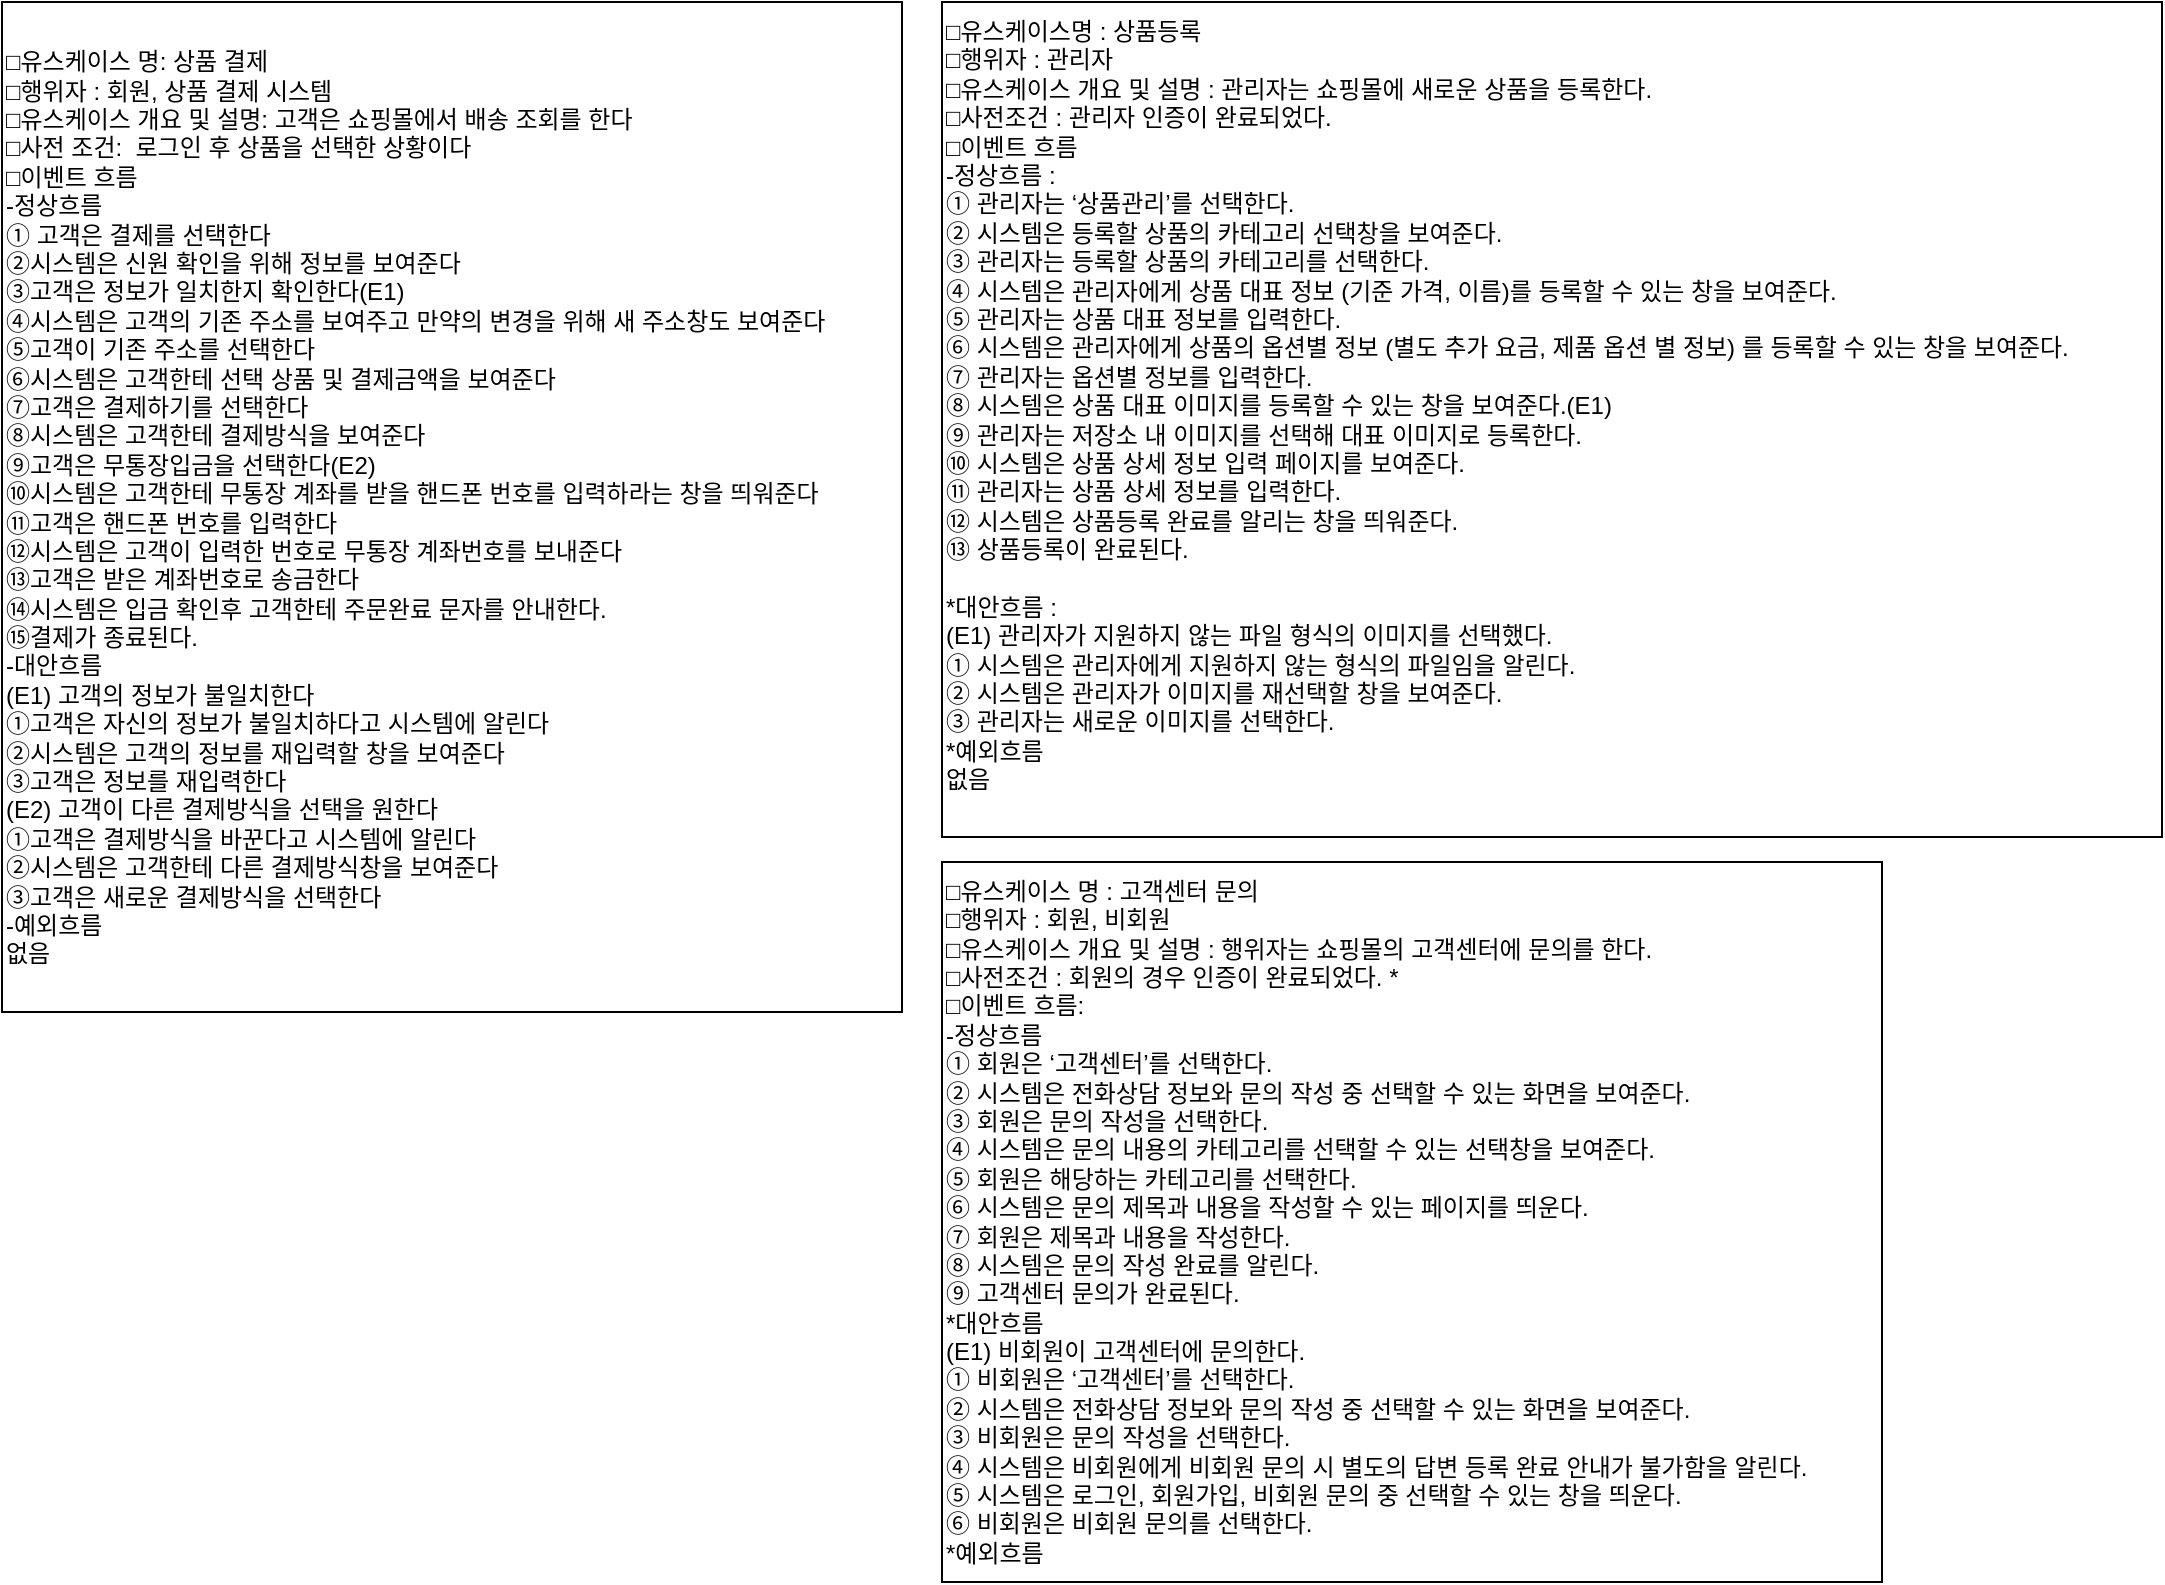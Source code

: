 <mxfile version="21.1.9" type="device" pages="8">
  <diagram id="J9ctfZpjFAYpr1_emeNR" name="유스케이스명세서">
    <mxGraphModel dx="1434" dy="739" grid="1" gridSize="10" guides="1" tooltips="1" connect="1" arrows="1" fold="1" page="1" pageScale="1" pageWidth="3300" pageHeight="4681" math="0" shadow="0">
      <root>
        <mxCell id="0" />
        <mxCell id="1" parent="0" />
        <mxCell id="M6_xjzXNK5rNbxGQC1HC-1" value="□유스케이스 명: 상품 결제&lt;br&gt;□행위자 : 회원, 상품 결제 시스템&lt;br&gt;□유스케이스 개요 및 설명: 고객은 쇼핑몰에서 배송 조회를 한다&lt;br&gt;□사전 조건:&amp;nbsp; 로그인 후 상품을 선택한 상황이다&lt;br&gt;□이벤트 흐름&lt;br&gt;-정상흐름&lt;br&gt;① 고객은 결제를 선택한다&lt;br&gt;②시스템은 신원 확인을 위해 정보를 보여준다&lt;br&gt;③고객은 정보가 일치한지 확인한다(E1)&lt;br&gt;④시스템은 고객의 기존 주소를 보여주고 만약의 변경을 위해 새 주소창도 보여준다&lt;br&gt;⑤고객이 기존 주소를 선택한다&lt;br&gt;⑥시스템은 고객한테 선택 상품 및 결제금액을 보여준다&lt;br&gt;⑦고객은 결제하기를 선택한다&lt;br&gt;⑧시스템은 고객한테 결제방식을 보여준다&lt;br&gt;⑨고객은 무통장입금을 선택한다(E2)&lt;br&gt;⑩시스템은 고객한테 무통장 계좌를 받을 핸드폰 번호를 입력하라는 창을 띄워준다&lt;br&gt;⑪고객은 핸드폰 번호를 입력한다&lt;br&gt;⑫시스템은 고객이 입력한 번호로 무통장 계좌번호를 보내준다&lt;br&gt;⑬고객은 받은 계좌번호로 송금한다&lt;br&gt;⑭시스템은 입금 확인후 고객한테 주문완료 문자를 안내한다.&lt;br&gt;⑮결제가 종료된다.&lt;br&gt;-대안흐름&lt;br&gt;(E1) 고객의 정보가 불일치한다&lt;br&gt;①고객은 자신의 정보가 불일치하다고 시스템에 알린다&lt;br&gt;②시스템은 고객의 정보를 재입력할 창을 보여준다&lt;br&gt;③고객은 정보를 재입력한다&lt;br&gt;(E2) 고객이 다른 결제방식을 선택을 원한다&lt;br&gt;①고객은 결제방식을 바꾼다고 시스템에 알린다&lt;br&gt;②시스템은 고객한테 다른 결제방식창을 보여준다&lt;br&gt;③고객은 새로운 결제방식을 선택한다&lt;br&gt;-예외흐름&lt;br&gt;없음" style="rounded=0;whiteSpace=wrap;html=1;align=left;" parent="1" vertex="1">
          <mxGeometry x="30" y="30" width="450" height="505" as="geometry" />
        </mxCell>
        <mxCell id="6skhWz5eDpOW76x_RZGC-1" value="&lt;div&gt;□유스케이스명 : 상품등록&lt;/div&gt;&lt;div&gt;□행위자 : 관리자&lt;/div&gt;&lt;div&gt;□유스케이스 개요 및 설명 : 관리자는 쇼핑몰에 새로운 상품을 등록한다.&lt;/div&gt;&lt;div&gt;□사전조건 : 관리자 인증이 완료되었다.&lt;/div&gt;&lt;div&gt;□이벤트 흐름&lt;/div&gt;&lt;div&gt;-정상흐름 :&amp;nbsp;&lt;/div&gt;&lt;div&gt;① 관리자는 ‘상품관리’를 선택한다.&lt;/div&gt;&lt;div&gt;② 시스템은 등록할 상품의 카테고리 선택창을 보여준다.&lt;/div&gt;&lt;div&gt;③ 관리자는 등록할 상품의 카테고리를 선택한다.&lt;/div&gt;&lt;div&gt;④ 시스템은 관리자에게 상품 대표 정보 (기준 가격, 이름)를 등록할 수 있는 창을 보여준다.&lt;/div&gt;&lt;div&gt;⑤ 관리자는 상품 대표 정보를 입력한다.&lt;/div&gt;&lt;div&gt;⑥ 시스템은 관리자에게 상품의 옵션별 정보 (별도 추가 요금, 제품 옵션 별 정보) 를 등록할 수 있는 창을 보여준다.&lt;/div&gt;&lt;div&gt;⑦ 관리자는 옵션별 정보를 입력한다.&lt;/div&gt;&lt;div&gt;⑧ 시스템은 상품 대표 이미지를 등록할 수 있는 창을 보여준다.(E1)&lt;/div&gt;&lt;div&gt;⑨ 관리자는 저장소 내 이미지를 선택해 대표 이미지로 등록한다.&lt;/div&gt;&lt;div&gt;⑩ 시스템은 상품 상세 정보 입력 페이지를 보여준다.&lt;/div&gt;&lt;div&gt;⑪ 관리자는 상품 상세 정보를 입력한다.&lt;/div&gt;&lt;div&gt;⑫ 시스템은 상품등록 완료를 알리는 창을 띄워준다.&lt;/div&gt;&lt;div&gt;⑬ 상품등록이 완료된다.&lt;/div&gt;&lt;div&gt;&lt;br&gt;&lt;/div&gt;&lt;div&gt;*대안흐름 :&amp;nbsp;&lt;/div&gt;&lt;div&gt;(E1) 관리자가 지원하지 않는 파일 형식의 이미지를 선택했다.&lt;/div&gt;&lt;div&gt;① 시스템은 관리자에게 지원하지 않는 형식의 파일임을 알린다.&lt;/div&gt;&lt;div&gt;② 시스템은 관리자가 이미지를 재선택할 창을 보여준다.&lt;/div&gt;&lt;div&gt;③ 관리자는 새로운 이미지를 선택한다.&lt;/div&gt;&lt;div&gt;*예외흐름&lt;/div&gt;&lt;div&gt;없음&lt;/div&gt;&lt;div&gt;&lt;br&gt;&lt;/div&gt;" style="rounded=0;whiteSpace=wrap;html=1;align=left;" parent="1" vertex="1">
          <mxGeometry x="500" y="30" width="610" height="417.5" as="geometry" />
        </mxCell>
        <mxCell id="nqKp3pFu8r_yAoH1ktEp-1" value="&lt;div&gt;□유스케이스 명 : 고객센터 문의&lt;/div&gt;&lt;div&gt;□행위자 : 회원, 비회원&lt;/div&gt;&lt;div&gt;□유스케이스 개요 및 설명 : 행위자는 쇼핑몰의 고객센터에 문의를 한다.&lt;/div&gt;&lt;div&gt;□사전조건 : 회원의 경우 인증이 완료되었다. *&lt;/div&gt;&lt;div&gt;□이벤트 흐름:&amp;nbsp;&lt;/div&gt;&lt;div&gt;-정상흐름&lt;/div&gt;&lt;div&gt;① 회원은 ‘고객센터’를 선택한다.&lt;/div&gt;&lt;div&gt;② 시스템은 전화상담 정보와 문의 작성 중 선택할 수 있는 화면을 보여준다.&lt;/div&gt;&lt;div&gt;③ 회원은 문의 작성을 선택한다.&lt;/div&gt;&lt;div&gt;④ 시스템은 문의 내용의 카테고리를 선택할 수 있는 선택창을 보여준다.&lt;/div&gt;&lt;div&gt;⑤ 회원은 해당하는 카테고리를 선택한다.&lt;/div&gt;&lt;div&gt;⑥ 시스템은 문의 제목과 내용을 작성할 수 있는 페이지를 띄운다.&lt;/div&gt;&lt;div&gt;⑦ 회원은 제목과 내용을 작성한다.&lt;/div&gt;&lt;div&gt;⑧ 시스템은 문의 작성 완료를 알린다.&lt;/div&gt;&lt;div&gt;⑨ 고객센터 문의가 완료된다.&lt;/div&gt;&lt;div&gt;*대안흐름&lt;/div&gt;&lt;div&gt;(E1) 비회원이 고객센터에 문의한다.&lt;/div&gt;&lt;div&gt;① 비회원은 ‘고객센터’를 선택한다.&lt;/div&gt;&lt;div&gt;② 시스템은 전화상담 정보와 문의 작성 중 선택할 수 있는 화면을 보여준다.&lt;/div&gt;&lt;div&gt;③ 비회원은 문의 작성을 선택한다.&lt;/div&gt;&lt;div&gt;④ 시스템은 비회원에게 비회원 문의 시 별도의 답변 등록 완료 안내가 불가함을 알린다.&lt;/div&gt;&lt;div&gt;⑤ 시스템은 로그인, 회원가입, 비회원 문의 중 선택할 수 있는 창을 띄운다.&lt;/div&gt;&lt;div&gt;⑥ 비회원은 비회원 문의를 선택한다.&lt;/div&gt;&lt;div&gt;*예외흐름&lt;/div&gt;" style="rounded=0;whiteSpace=wrap;html=1;align=left;" parent="1" vertex="1">
          <mxGeometry x="500" y="460" width="470" height="360" as="geometry" />
        </mxCell>
      </root>
    </mxGraphModel>
  </diagram>
  <diagram id="71Lczo4TYeKiQLj_53mo" name="유스케이스 다이어그램">
    <mxGraphModel dx="2049" dy="1056" grid="1" gridSize="10" guides="1" tooltips="1" connect="1" arrows="1" fold="1" page="1" pageScale="1" pageWidth="3300" pageHeight="4681" math="0" shadow="0">
      <root>
        <mxCell id="0" />
        <mxCell id="1" parent="0" />
        <mxCell id="YkP6NWJ3N2Dvx5h8llYC-1" value="무신사&amp;nbsp;&lt;br&gt;홈페이지" style="shape=umlFrame;whiteSpace=wrap;html=1;pointerEvents=0;rounded=1;" parent="1" vertex="1">
          <mxGeometry x="340" y="110" width="960" height="925" as="geometry" />
        </mxCell>
        <mxCell id="YkP6NWJ3N2Dvx5h8llYC-2" value="회원" style="shape=umlActor;verticalLabelPosition=bottom;verticalAlign=top;html=1;rounded=1;" parent="1" vertex="1">
          <mxGeometry x="90" y="295" width="50" height="90" as="geometry" />
        </mxCell>
        <mxCell id="YkP6NWJ3N2Dvx5h8llYC-3" value="비회원" style="shape=umlActor;verticalLabelPosition=bottom;verticalAlign=top;html=1;rounded=1;" parent="1" vertex="1">
          <mxGeometry x="180" y="825" width="50" height="90" as="geometry" />
        </mxCell>
        <mxCell id="YkP6NWJ3N2Dvx5h8llYC-4" value="고객센터" style="ellipse;whiteSpace=wrap;html=1;rounded=1;" parent="1" vertex="1">
          <mxGeometry x="420" y="940" width="140" height="70" as="geometry" />
        </mxCell>
        <mxCell id="YkP6NWJ3N2Dvx5h8llYC-5" value="Use" style="endArrow=open;endSize=12;dashed=1;html=1;rounded=1;exitX=0.5;exitY=0.5;exitDx=0;exitDy=0;exitPerimeter=0;entryX=0;entryY=0.571;entryDx=0;entryDy=0;entryPerimeter=0;" parent="1" source="YkP6NWJ3N2Dvx5h8llYC-3" target="YkP6NWJ3N2Dvx5h8llYC-4" edge="1">
          <mxGeometry width="160" relative="1" as="geometry">
            <mxPoint x="250" y="705" as="sourcePoint" />
            <mxPoint x="410" y="705" as="targetPoint" />
          </mxGeometry>
        </mxCell>
        <mxCell id="YkP6NWJ3N2Dvx5h8llYC-6" value="Use" style="endArrow=open;endSize=12;dashed=1;html=1;rounded=1;exitX=0.5;exitY=0.5;exitDx=0;exitDy=0;exitPerimeter=0;entryX=0;entryY=0;entryDx=0;entryDy=0;" parent="1" source="YkP6NWJ3N2Dvx5h8llYC-2" target="YkP6NWJ3N2Dvx5h8llYC-4" edge="1">
          <mxGeometry width="160" relative="1" as="geometry">
            <mxPoint x="270" y="510" as="sourcePoint" />
            <mxPoint x="465" y="425" as="targetPoint" />
          </mxGeometry>
        </mxCell>
        <mxCell id="YkP6NWJ3N2Dvx5h8llYC-7" value="상품 조회" style="ellipse;whiteSpace=wrap;html=1;rounded=1;" parent="1" vertex="1">
          <mxGeometry x="420" y="825" width="140" height="70" as="geometry" />
        </mxCell>
        <mxCell id="YkP6NWJ3N2Dvx5h8llYC-8" value="Use" style="endArrow=open;endSize=12;dashed=1;html=1;rounded=1;entryX=0;entryY=0;entryDx=0;entryDy=0;exitX=0.5;exitY=0.5;exitDx=0;exitDy=0;exitPerimeter=0;" parent="1" source="YkP6NWJ3N2Dvx5h8llYC-2" target="YkP6NWJ3N2Dvx5h8llYC-7" edge="1">
          <mxGeometry width="160" relative="1" as="geometry">
            <mxPoint x="250" y="445" as="sourcePoint" />
            <mxPoint x="476" y="610" as="targetPoint" />
          </mxGeometry>
        </mxCell>
        <mxCell id="YkP6NWJ3N2Dvx5h8llYC-9" value="Use" style="endArrow=open;endSize=12;dashed=1;html=1;rounded=1;entryX=0;entryY=0.5;entryDx=0;entryDy=0;exitX=0.5;exitY=0.5;exitDx=0;exitDy=0;exitPerimeter=0;" parent="1" source="YkP6NWJ3N2Dvx5h8llYC-3" target="YkP6NWJ3N2Dvx5h8llYC-7" edge="1">
          <mxGeometry width="160" relative="1" as="geometry">
            <mxPoint x="224" y="500" as="sourcePoint" />
            <mxPoint x="430" y="645" as="targetPoint" />
          </mxGeometry>
        </mxCell>
        <mxCell id="YkP6NWJ3N2Dvx5h8llYC-10" value="최근 본 상품" style="ellipse;whiteSpace=wrap;html=1;rounded=1;" parent="1" vertex="1">
          <mxGeometry x="415" y="690" width="140" height="70" as="geometry" />
        </mxCell>
        <mxCell id="YkP6NWJ3N2Dvx5h8llYC-11" value="Use" style="endArrow=open;endSize=12;dashed=1;html=1;rounded=1;entryX=0;entryY=0;entryDx=0;entryDy=0;exitX=0.5;exitY=0.5;exitDx=0;exitDy=0;exitPerimeter=0;" parent="1" source="YkP6NWJ3N2Dvx5h8llYC-2" target="YkP6NWJ3N2Dvx5h8llYC-10" edge="1">
          <mxGeometry width="160" relative="1" as="geometry">
            <mxPoint x="290" y="340" as="sourcePoint" />
            <mxPoint x="495" y="485" as="targetPoint" />
          </mxGeometry>
        </mxCell>
        <mxCell id="YkP6NWJ3N2Dvx5h8llYC-12" value="Use" style="endArrow=open;endSize=12;dashed=1;html=1;rounded=1;entryX=0;entryY=1;entryDx=0;entryDy=0;exitX=0.5;exitY=0.5;exitDx=0;exitDy=0;exitPerimeter=0;" parent="1" source="YkP6NWJ3N2Dvx5h8llYC-3" target="YkP6NWJ3N2Dvx5h8llYC-10" edge="1">
          <mxGeometry width="160" relative="1" as="geometry">
            <mxPoint x="190" y="535" as="sourcePoint" />
            <mxPoint x="395" y="680" as="targetPoint" />
          </mxGeometry>
        </mxCell>
        <mxCell id="YkP6NWJ3N2Dvx5h8llYC-13" value="상품주문" style="ellipse;whiteSpace=wrap;html=1;rounded=1;" parent="1" vertex="1">
          <mxGeometry x="430" y="150" width="140" height="70" as="geometry" />
        </mxCell>
        <mxCell id="YkP6NWJ3N2Dvx5h8llYC-14" value="인증" style="ellipse;whiteSpace=wrap;html=1;rounded=1;" parent="1" vertex="1">
          <mxGeometry x="760" y="330" width="140" height="70" as="geometry" />
        </mxCell>
        <mxCell id="YkP6NWJ3N2Dvx5h8llYC-15" value="&amp;lt;&amp;lt;Include&amp;gt;&amp;gt;" style="endArrow=open;endSize=12;dashed=1;html=1;rounded=1;entryX=0;entryY=0.5;entryDx=0;entryDy=0;exitX=1.01;exitY=0.575;exitDx=0;exitDy=0;exitPerimeter=0;" parent="1" source="YkP6NWJ3N2Dvx5h8llYC-13" target="YkP6NWJ3N2Dvx5h8llYC-14" edge="1">
          <mxGeometry width="160" relative="1" as="geometry">
            <mxPoint x="540" y="407.5" as="sourcePoint" />
            <mxPoint x="745" y="472.5" as="targetPoint" />
          </mxGeometry>
        </mxCell>
        <mxCell id="YkP6NWJ3N2Dvx5h8llYC-16" value="Use" style="endArrow=open;endSize=12;dashed=1;html=1;rounded=1;entryX=0;entryY=0.5;entryDx=0;entryDy=0;exitX=0.5;exitY=0.5;exitDx=0;exitDy=0;exitPerimeter=0;" parent="1" source="YkP6NWJ3N2Dvx5h8llYC-2" target="YkP6NWJ3N2Dvx5h8llYC-13" edge="1">
          <mxGeometry width="160" relative="1" as="geometry">
            <mxPoint x="270" y="375" as="sourcePoint" />
            <mxPoint x="475" y="440" as="targetPoint" />
          </mxGeometry>
        </mxCell>
        <mxCell id="YkP6NWJ3N2Dvx5h8llYC-17" value="상품결제" style="ellipse;whiteSpace=wrap;html=1;rounded=1;" parent="1" vertex="1">
          <mxGeometry x="420" y="270" width="140" height="70" as="geometry" />
        </mxCell>
        <mxCell id="YkP6NWJ3N2Dvx5h8llYC-18" value="&amp;lt;&amp;lt;Include&amp;gt;&amp;gt;" style="endArrow=open;endSize=12;dashed=1;html=1;rounded=1;entryX=0;entryY=0.5;entryDx=0;entryDy=0;exitX=1;exitY=0.5;exitDx=0;exitDy=0;" parent="1" source="YkP6NWJ3N2Dvx5h8llYC-17" target="YkP6NWJ3N2Dvx5h8llYC-14" edge="1">
          <mxGeometry width="160" relative="1" as="geometry">
            <mxPoint x="571" y="382.5" as="sourcePoint" />
            <mxPoint x="680" y="457.5" as="targetPoint" />
          </mxGeometry>
        </mxCell>
        <mxCell id="YkP6NWJ3N2Dvx5h8llYC-19" value="Use" style="endArrow=open;endSize=12;dashed=1;html=1;rounded=1;entryX=0;entryY=0.5;entryDx=0;entryDy=0;exitX=0.5;exitY=0.5;exitDx=0;exitDy=0;exitPerimeter=0;" parent="1" source="YkP6NWJ3N2Dvx5h8llYC-2" target="YkP6NWJ3N2Dvx5h8llYC-17" edge="1">
          <mxGeometry width="160" relative="1" as="geometry">
            <mxPoint x="255" y="450" as="sourcePoint" />
            <mxPoint x="440" y="350" as="targetPoint" />
          </mxGeometry>
        </mxCell>
        <mxCell id="YkP6NWJ3N2Dvx5h8llYC-20" value="배송조회" style="ellipse;whiteSpace=wrap;html=1;rounded=1;" parent="1" vertex="1">
          <mxGeometry x="415" y="430" width="140" height="70" as="geometry" />
        </mxCell>
        <mxCell id="YkP6NWJ3N2Dvx5h8llYC-21" value="&amp;lt;&amp;lt;Include&amp;gt;&amp;gt;" style="endArrow=open;endSize=12;dashed=1;html=1;rounded=1;entryX=0;entryY=0.5;entryDx=0;entryDy=0;exitX=1;exitY=0.5;exitDx=0;exitDy=0;" parent="1" source="YkP6NWJ3N2Dvx5h8llYC-20" target="YkP6NWJ3N2Dvx5h8llYC-14" edge="1">
          <mxGeometry width="160" relative="1" as="geometry">
            <mxPoint x="570" y="499.8" as="sourcePoint" />
            <mxPoint x="680" y="499.8" as="targetPoint" />
          </mxGeometry>
        </mxCell>
        <mxCell id="YkP6NWJ3N2Dvx5h8llYC-22" value="마이페이지" style="ellipse;whiteSpace=wrap;html=1;rounded=1;" parent="1" vertex="1">
          <mxGeometry x="420" y="510" width="140" height="70" as="geometry" />
        </mxCell>
        <mxCell id="YkP6NWJ3N2Dvx5h8llYC-23" value="&amp;lt;&amp;lt;Include&amp;gt;&amp;gt;" style="endArrow=open;endSize=12;dashed=1;html=1;rounded=1;entryX=0.008;entryY=0.529;entryDx=0;entryDy=0;exitX=0.996;exitY=0.533;exitDx=0;exitDy=0;entryPerimeter=0;exitPerimeter=0;" parent="1" source="YkP6NWJ3N2Dvx5h8llYC-22" target="YkP6NWJ3N2Dvx5h8llYC-14" edge="1">
          <mxGeometry width="160" relative="1" as="geometry">
            <mxPoint x="570" y="575" as="sourcePoint" />
            <mxPoint x="680" y="495" as="targetPoint" />
          </mxGeometry>
        </mxCell>
        <mxCell id="YkP6NWJ3N2Dvx5h8llYC-24" value="Use" style="endArrow=open;endSize=12;dashed=1;html=1;rounded=1;entryX=0;entryY=0.5;entryDx=0;entryDy=0;exitX=0.464;exitY=0.503;exitDx=0;exitDy=0;exitPerimeter=0;" parent="1" source="YkP6NWJ3N2Dvx5h8llYC-2" target="YkP6NWJ3N2Dvx5h8llYC-20" edge="1">
          <mxGeometry width="160" relative="1" as="geometry">
            <mxPoint x="215" y="540" as="sourcePoint" />
            <mxPoint x="440" y="430" as="targetPoint" />
          </mxGeometry>
        </mxCell>
        <mxCell id="YkP6NWJ3N2Dvx5h8llYC-25" value="Use" style="endArrow=open;endSize=12;dashed=1;html=1;rounded=1;entryX=0;entryY=0.429;entryDx=0;entryDy=0;exitX=0.5;exitY=0.5;exitDx=0;exitDy=0;exitPerimeter=0;entryPerimeter=0;" parent="1" source="YkP6NWJ3N2Dvx5h8llYC-2" target="YkP6NWJ3N2Dvx5h8llYC-22" edge="1">
          <mxGeometry width="160" relative="1" as="geometry">
            <mxPoint x="213" y="540" as="sourcePoint" />
            <mxPoint x="440" y="510" as="targetPoint" />
          </mxGeometry>
        </mxCell>
        <mxCell id="YkP6NWJ3N2Dvx5h8llYC-26" value="" style="edgeStyle=orthogonalEdgeStyle;rounded=1;orthogonalLoop=1;jettySize=auto;html=1;" parent="1" source="YkP6NWJ3N2Dvx5h8llYC-27" target="YkP6NWJ3N2Dvx5h8llYC-22" edge="1">
          <mxGeometry relative="1" as="geometry" />
        </mxCell>
        <mxCell id="YkP6NWJ3N2Dvx5h8llYC-27" value="등록" style="ellipse;whiteSpace=wrap;html=1;rounded=1;" parent="1" vertex="1">
          <mxGeometry x="380" y="620" width="50" height="30" as="geometry" />
        </mxCell>
        <mxCell id="YkP6NWJ3N2Dvx5h8llYC-28" value="" style="edgeStyle=orthogonalEdgeStyle;rounded=1;orthogonalLoop=1;jettySize=auto;html=1;" parent="1" source="YkP6NWJ3N2Dvx5h8llYC-29" target="YkP6NWJ3N2Dvx5h8llYC-22" edge="1">
          <mxGeometry relative="1" as="geometry" />
        </mxCell>
        <mxCell id="YkP6NWJ3N2Dvx5h8llYC-29" value="조회" style="ellipse;whiteSpace=wrap;html=1;rounded=1;" parent="1" vertex="1">
          <mxGeometry x="430" y="620" width="50" height="30" as="geometry" />
        </mxCell>
        <mxCell id="YkP6NWJ3N2Dvx5h8llYC-30" value="" style="edgeStyle=orthogonalEdgeStyle;rounded=1;orthogonalLoop=1;jettySize=auto;html=1;" parent="1" source="YkP6NWJ3N2Dvx5h8llYC-31" target="YkP6NWJ3N2Dvx5h8llYC-22" edge="1">
          <mxGeometry relative="1" as="geometry" />
        </mxCell>
        <mxCell id="YkP6NWJ3N2Dvx5h8llYC-31" value="수정" style="ellipse;whiteSpace=wrap;html=1;rounded=1;" parent="1" vertex="1">
          <mxGeometry x="550" y="620" width="50" height="30" as="geometry" />
        </mxCell>
        <mxCell id="YkP6NWJ3N2Dvx5h8llYC-32" value="" style="edgeStyle=orthogonalEdgeStyle;rounded=1;orthogonalLoop=1;jettySize=auto;html=1;" parent="1" source="YkP6NWJ3N2Dvx5h8llYC-33" target="YkP6NWJ3N2Dvx5h8llYC-22" edge="1">
          <mxGeometry relative="1" as="geometry" />
        </mxCell>
        <mxCell id="YkP6NWJ3N2Dvx5h8llYC-33" value="탈퇴" style="ellipse;whiteSpace=wrap;html=1;rounded=1;" parent="1" vertex="1">
          <mxGeometry x="500" y="620" width="50" height="30" as="geometry" />
        </mxCell>
        <mxCell id="YkP6NWJ3N2Dvx5h8llYC-34" value="상품상세조회" style="ellipse;whiteSpace=wrap;html=1;rounded=1;" parent="1" vertex="1">
          <mxGeometry x="710" y="760" width="140" height="70" as="geometry" />
        </mxCell>
        <mxCell id="YkP6NWJ3N2Dvx5h8llYC-35" value="&amp;lt;&amp;lt;Extends&amp;gt;&amp;gt;" style="endArrow=open;endSize=12;dashed=1;html=1;rounded=1;exitX=-0.009;exitY=0.555;exitDx=0;exitDy=0;exitPerimeter=0;entryX=1;entryY=0.5;entryDx=0;entryDy=0;" parent="1" source="YkP6NWJ3N2Dvx5h8llYC-34" target="YkP6NWJ3N2Dvx5h8llYC-7" edge="1">
          <mxGeometry width="160" relative="1" as="geometry">
            <mxPoint x="600" y="845" as="sourcePoint" />
            <mxPoint x="835" y="900" as="targetPoint" />
          </mxGeometry>
        </mxCell>
        <mxCell id="YkP6NWJ3N2Dvx5h8llYC-36" value="&amp;lt;&amp;lt;Extends&amp;gt;&amp;gt;" style="endArrow=open;endSize=12;dashed=1;html=1;rounded=1;exitX=0;exitY=0;exitDx=0;exitDy=0;entryX=1;entryY=0.5;entryDx=0;entryDy=0;" parent="1" source="YkP6NWJ3N2Dvx5h8llYC-34" target="YkP6NWJ3N2Dvx5h8llYC-10" edge="1">
          <mxGeometry x="0.008" width="160" relative="1" as="geometry">
            <mxPoint x="659" y="745" as="sourcePoint" />
            <mxPoint x="590" y="751" as="targetPoint" />
            <mxPoint as="offset" />
          </mxGeometry>
        </mxCell>
        <mxCell id="YkP6NWJ3N2Dvx5h8llYC-37" value="" style="edgeStyle=orthogonalEdgeStyle;rounded=1;orthogonalLoop=1;jettySize=auto;html=1;" parent="1" source="YkP6NWJ3N2Dvx5h8llYC-38" target="YkP6NWJ3N2Dvx5h8llYC-17" edge="1">
          <mxGeometry relative="1" as="geometry" />
        </mxCell>
        <mxCell id="YkP6NWJ3N2Dvx5h8llYC-38" value="&lt;font style=&quot;font-size: 10px;&quot;&gt;카드&lt;/font&gt;" style="ellipse;whiteSpace=wrap;html=1;rounded=1;" parent="1" vertex="1">
          <mxGeometry x="390" y="380" width="50" height="30" as="geometry" />
        </mxCell>
        <mxCell id="YkP6NWJ3N2Dvx5h8llYC-39" value="" style="edgeStyle=orthogonalEdgeStyle;rounded=1;orthogonalLoop=1;jettySize=auto;html=1;" parent="1" source="YkP6NWJ3N2Dvx5h8llYC-40" target="YkP6NWJ3N2Dvx5h8llYC-17" edge="1">
          <mxGeometry relative="1" as="geometry" />
        </mxCell>
        <mxCell id="YkP6NWJ3N2Dvx5h8llYC-40" value="&lt;font style=&quot;font-size: 10px;&quot;&gt;무통장&lt;/font&gt;" style="ellipse;whiteSpace=wrap;html=1;rounded=1;" parent="1" vertex="1">
          <mxGeometry x="440" y="380" width="50" height="30" as="geometry" />
        </mxCell>
        <mxCell id="YkP6NWJ3N2Dvx5h8llYC-41" value="" style="edgeStyle=orthogonalEdgeStyle;rounded=1;orthogonalLoop=1;jettySize=auto;html=1;" parent="1" source="YkP6NWJ3N2Dvx5h8llYC-42" target="YkP6NWJ3N2Dvx5h8llYC-17" edge="1">
          <mxGeometry relative="1" as="geometry" />
        </mxCell>
        <mxCell id="YkP6NWJ3N2Dvx5h8llYC-42" value="&lt;font style=&quot;font-size: 10px;&quot;&gt;포인트&lt;/font&gt;" style="ellipse;whiteSpace=wrap;html=1;rounded=1;" parent="1" vertex="1">
          <mxGeometry x="490" y="380" width="50" height="30" as="geometry" />
        </mxCell>
        <mxCell id="YkP6NWJ3N2Dvx5h8llYC-43" value="" style="edgeStyle=orthogonalEdgeStyle;rounded=1;orthogonalLoop=1;jettySize=auto;html=1;" parent="1" source="YkP6NWJ3N2Dvx5h8llYC-44" target="YkP6NWJ3N2Dvx5h8llYC-17" edge="1">
          <mxGeometry relative="1" as="geometry" />
        </mxCell>
        <mxCell id="YkP6NWJ3N2Dvx5h8llYC-44" value="&lt;font style=&quot;font-size: 10px;&quot;&gt;할인쿠폰&lt;/font&gt;" style="ellipse;whiteSpace=wrap;html=1;rounded=1;" parent="1" vertex="1">
          <mxGeometry x="540" y="380" width="50" height="30" as="geometry" />
        </mxCell>
        <mxCell id="YkP6NWJ3N2Dvx5h8llYC-46" value="관리자&lt;br&gt;및 판매자" style="shape=umlActor;verticalLabelPosition=bottom;verticalAlign=top;html=1;" parent="1" vertex="1">
          <mxGeometry x="1480" y="497.5" width="60" height="95" as="geometry" />
        </mxCell>
        <mxCell id="YkP6NWJ3N2Dvx5h8llYC-47" value="회원 관리" style="ellipse;whiteSpace=wrap;html=1;" parent="1" vertex="1">
          <mxGeometry x="1105" y="865" width="130" height="65" as="geometry" />
        </mxCell>
        <mxCell id="YkP6NWJ3N2Dvx5h8llYC-51" value="" style="edgeStyle=orthogonalEdgeStyle;rounded=0;orthogonalLoop=1;jettySize=auto;html=1;" parent="1" source="YkP6NWJ3N2Dvx5h8llYC-49" target="YkP6NWJ3N2Dvx5h8llYC-47" edge="1">
          <mxGeometry relative="1" as="geometry" />
        </mxCell>
        <mxCell id="VD1HyYtABZwaRvwxCtC1-2" value="" style="edgeStyle=orthogonalEdgeStyle;rounded=0;orthogonalLoop=1;jettySize=auto;html=1;" parent="1" source="YkP6NWJ3N2Dvx5h8llYC-48" target="YkP6NWJ3N2Dvx5h8llYC-47" edge="1">
          <mxGeometry relative="1" as="geometry" />
        </mxCell>
        <mxCell id="YkP6NWJ3N2Dvx5h8llYC-48" value="승인" style="ellipse;whiteSpace=wrap;html=1;" parent="1" vertex="1">
          <mxGeometry x="1080" y="985" width="60" height="50" as="geometry" />
        </mxCell>
        <mxCell id="YkP6NWJ3N2Dvx5h8llYC-52" value="" style="edgeStyle=orthogonalEdgeStyle;rounded=0;orthogonalLoop=1;jettySize=auto;html=1;" parent="1" source="YkP6NWJ3N2Dvx5h8llYC-49" target="YkP6NWJ3N2Dvx5h8llYC-47" edge="1">
          <mxGeometry relative="1" as="geometry" />
        </mxCell>
        <mxCell id="YkP6NWJ3N2Dvx5h8llYC-53" value="" style="edgeStyle=orthogonalEdgeStyle;rounded=0;orthogonalLoop=1;jettySize=auto;html=1;" parent="1" source="YkP6NWJ3N2Dvx5h8llYC-50" target="YkP6NWJ3N2Dvx5h8llYC-47" edge="1">
          <mxGeometry relative="1" as="geometry" />
        </mxCell>
        <mxCell id="YkP6NWJ3N2Dvx5h8llYC-50" value="보류" style="ellipse;whiteSpace=wrap;html=1;" parent="1" vertex="1">
          <mxGeometry x="1200" y="985" width="60" height="50" as="geometry" />
        </mxCell>
        <mxCell id="5tbH4L8ocJYOk8bkeosX-1" value="상품 관리" style="ellipse;whiteSpace=wrap;html=1;" parent="1" vertex="1">
          <mxGeometry x="1100" y="220" width="140" height="70" as="geometry" />
        </mxCell>
        <mxCell id="VD1HyYtABZwaRvwxCtC1-3" value="" style="edgeStyle=orthogonalEdgeStyle;rounded=0;orthogonalLoop=1;jettySize=auto;html=1;" parent="1" source="5tbH4L8ocJYOk8bkeosX-2" target="5tbH4L8ocJYOk8bkeosX-1" edge="1">
          <mxGeometry relative="1" as="geometry" />
        </mxCell>
        <mxCell id="5tbH4L8ocJYOk8bkeosX-2" value="상품 등록" style="ellipse;whiteSpace=wrap;html=1;" parent="1" vertex="1">
          <mxGeometry x="1080" y="120" width="60" height="50" as="geometry" />
        </mxCell>
        <mxCell id="VD1HyYtABZwaRvwxCtC1-5" value="" style="edgeStyle=orthogonalEdgeStyle;rounded=0;orthogonalLoop=1;jettySize=auto;html=1;" parent="1" source="5tbH4L8ocJYOk8bkeosX-3" target="5tbH4L8ocJYOk8bkeosX-1" edge="1">
          <mxGeometry relative="1" as="geometry" />
        </mxCell>
        <mxCell id="5tbH4L8ocJYOk8bkeosX-3" value="상품 삭제" style="ellipse;whiteSpace=wrap;html=1;" parent="1" vertex="1">
          <mxGeometry x="1140" y="120" width="60" height="50" as="geometry" />
        </mxCell>
        <mxCell id="VD1HyYtABZwaRvwxCtC1-4" value="" style="edgeStyle=orthogonalEdgeStyle;rounded=0;orthogonalLoop=1;jettySize=auto;html=1;" parent="1" source="5tbH4L8ocJYOk8bkeosX-4" target="5tbH4L8ocJYOk8bkeosX-1" edge="1">
          <mxGeometry relative="1" as="geometry" />
        </mxCell>
        <mxCell id="5tbH4L8ocJYOk8bkeosX-4" value="상품 배송" style="ellipse;whiteSpace=wrap;html=1;" parent="1" vertex="1">
          <mxGeometry x="1200" y="120" width="60" height="50" as="geometry" />
        </mxCell>
        <mxCell id="YkP6NWJ3N2Dvx5h8llYC-49" value="철회" style="ellipse;whiteSpace=wrap;html=1;" parent="1" vertex="1">
          <mxGeometry x="1140" y="985" width="60" height="50" as="geometry" />
        </mxCell>
        <mxCell id="7GhRojMJ7wCqy7yKTWJ1-1" value="관리 및&lt;br&gt;판매" style="ellipse;whiteSpace=wrap;html=1;" parent="1" vertex="1">
          <mxGeometry x="1100" y="510" width="140" height="70" as="geometry" />
        </mxCell>
        <mxCell id="7GhRojMJ7wCqy7yKTWJ1-4" value="&amp;lt;&amp;lt;Include&amp;gt;&amp;gt;" style="endArrow=open;endSize=12;dashed=1;html=1;rounded=0;exitX=0.5;exitY=0;exitDx=0;exitDy=0;entryX=0.5;entryY=1;entryDx=0;entryDy=0;" parent="1" source="7GhRojMJ7wCqy7yKTWJ1-1" target="5tbH4L8ocJYOk8bkeosX-1" edge="1">
          <mxGeometry width="160" relative="1" as="geometry">
            <mxPoint x="910" y="375" as="sourcePoint" />
            <mxPoint x="820" y="555" as="targetPoint" />
          </mxGeometry>
        </mxCell>
        <mxCell id="7GhRojMJ7wCqy7yKTWJ1-6" value="&amp;lt;&amp;lt;Include&amp;gt;&amp;gt;" style="endArrow=open;endSize=12;dashed=1;html=1;rounded=0;exitX=0;exitY=0.5;exitDx=0;exitDy=0;entryX=1;entryY=0.5;entryDx=0;entryDy=0;" parent="1" source="7GhRojMJ7wCqy7yKTWJ1-1" target="YkP6NWJ3N2Dvx5h8llYC-14" edge="1">
          <mxGeometry width="160" relative="1" as="geometry">
            <mxPoint x="910" y="375" as="sourcePoint" />
            <mxPoint x="820" y="555" as="targetPoint" />
          </mxGeometry>
        </mxCell>
        <mxCell id="7GhRojMJ7wCqy7yKTWJ1-7" value="홈페이지 관리" style="ellipse;whiteSpace=wrap;html=1;" parent="1" vertex="1">
          <mxGeometry x="770" y="522.5" width="140" height="70" as="geometry" />
        </mxCell>
        <mxCell id="DjAcVyurFOZU1-k_Z3bE-5" value="Use" style="endArrow=open;endSize=12;dashed=1;html=1;rounded=1;entryX=1;entryY=0.5;entryDx=0;entryDy=0;exitX=0.5;exitY=0.5;exitDx=0;exitDy=0;exitPerimeter=0;" parent="1" source="YkP6NWJ3N2Dvx5h8llYC-46" target="7GhRojMJ7wCqy7yKTWJ1-1" edge="1">
          <mxGeometry width="160" relative="1" as="geometry">
            <mxPoint x="1116.5" y="690" as="sourcePoint" />
            <mxPoint x="1343.5" y="630" as="targetPoint" />
          </mxGeometry>
        </mxCell>
        <mxCell id="DjAcVyurFOZU1-k_Z3bE-6" value="&amp;lt;&amp;lt;Include&amp;gt;&amp;gt;" style="endArrow=open;endSize=12;dashed=1;html=1;rounded=0;exitX=0.5;exitY=1;exitDx=0;exitDy=0;entryX=0.5;entryY=0;entryDx=0;entryDy=0;" parent="1" source="7GhRojMJ7wCqy7yKTWJ1-1" target="YkP6NWJ3N2Dvx5h8llYC-47" edge="1">
          <mxGeometry width="160" relative="1" as="geometry">
            <mxPoint x="1169.41" y="800" as="sourcePoint" />
            <mxPoint x="1169.41" y="580" as="targetPoint" />
          </mxGeometry>
        </mxCell>
        <mxCell id="FNod3l32jrGKkTJXjhua-4" value="&amp;lt;&amp;lt;Include&amp;gt;&amp;gt;" style="endArrow=open;endSize=12;dashed=1;html=1;rounded=0;exitX=0;exitY=0.5;exitDx=0;exitDy=0;entryX=1.012;entryY=0.579;entryDx=0;entryDy=0;entryPerimeter=0;" parent="1" source="7GhRojMJ7wCqy7yKTWJ1-1" target="7GhRojMJ7wCqy7yKTWJ1-7" edge="1">
          <mxGeometry width="160" relative="1" as="geometry">
            <mxPoint x="1040" y="730" as="sourcePoint" />
            <mxPoint x="1130" y="580" as="targetPoint" />
          </mxGeometry>
        </mxCell>
        <mxCell id="xXh-1fy0XfwV7YWIHSht-1" value="" style="group" parent="1" vertex="1" connectable="0">
          <mxGeometry x="920" y="710" width="140" height="220" as="geometry" />
        </mxCell>
        <mxCell id="X7P6d8z5axeNzFlFt7Rg-4" value="" style="edgeStyle=orthogonalEdgeStyle;rounded=0;orthogonalLoop=1;jettySize=auto;html=1;" parent="xXh-1fy0XfwV7YWIHSht-1" source="xXh-1fy0XfwV7YWIHSht-2" target="xXh-1fy0XfwV7YWIHSht-8" edge="1">
          <mxGeometry relative="1" as="geometry" />
        </mxCell>
        <mxCell id="xXh-1fy0XfwV7YWIHSht-2" value="카테고리 등록" style="ellipse;whiteSpace=wrap;html=1;" parent="xXh-1fy0XfwV7YWIHSht-1" vertex="1">
          <mxGeometry x="20" y="110" width="60" height="50" as="geometry" />
        </mxCell>
        <mxCell id="X7P6d8z5axeNzFlFt7Rg-3" value="" style="edgeStyle=orthogonalEdgeStyle;rounded=0;orthogonalLoop=1;jettySize=auto;html=1;" parent="xXh-1fy0XfwV7YWIHSht-1" source="xXh-1fy0XfwV7YWIHSht-4" target="xXh-1fy0XfwV7YWIHSht-8" edge="1">
          <mxGeometry relative="1" as="geometry" />
        </mxCell>
        <mxCell id="xXh-1fy0XfwV7YWIHSht-4" value="카테고리 변경" style="ellipse;whiteSpace=wrap;html=1;" parent="xXh-1fy0XfwV7YWIHSht-1" vertex="1">
          <mxGeometry x="80" y="110" width="60" height="50" as="geometry" />
        </mxCell>
        <mxCell id="xXh-1fy0XfwV7YWIHSht-8" value="카테고리&lt;br&gt;관리" style="ellipse;whiteSpace=wrap;html=1;" parent="xXh-1fy0XfwV7YWIHSht-1" vertex="1">
          <mxGeometry x="50" width="120" height="70" as="geometry" />
        </mxCell>
        <mxCell id="X7P6d8z5axeNzFlFt7Rg-1" value="&amp;lt;&amp;lt;Include&amp;gt;&amp;gt;" style="endArrow=open;endSize=12;dashed=1;html=1;rounded=0;entryX=1;entryY=0;entryDx=0;entryDy=0;exitX=0.5;exitY=1;exitDx=0;exitDy=0;" parent="1" source="7GhRojMJ7wCqy7yKTWJ1-1" target="xXh-1fy0XfwV7YWIHSht-8" edge="1">
          <mxGeometry width="160" relative="1" as="geometry">
            <mxPoint x="1120" y="570" as="sourcePoint" />
            <mxPoint x="1079.17" y="420" as="targetPoint" />
          </mxGeometry>
        </mxCell>
        <mxCell id="X7P6d8z5axeNzFlFt7Rg-2" value="" style="edgeStyle=orthogonalEdgeStyle;rounded=0;orthogonalLoop=1;jettySize=auto;html=1;" parent="1" source="xXh-1fy0XfwV7YWIHSht-6" target="xXh-1fy0XfwV7YWIHSht-8" edge="1">
          <mxGeometry relative="1" as="geometry" />
        </mxCell>
        <mxCell id="xXh-1fy0XfwV7YWIHSht-6" value="카테고리 삭제" style="ellipse;whiteSpace=wrap;html=1;" parent="1" vertex="1">
          <mxGeometry x="1060" y="820" width="60" height="50" as="geometry" />
        </mxCell>
      </root>
    </mxGraphModel>
  </diagram>
  <diagram id="Z7FyXEG5kR1SBSX_jrhM" name="요구사항정리">
    <mxGraphModel dx="1674" dy="-373" grid="1" gridSize="10" guides="1" tooltips="1" connect="1" arrows="1" fold="1" page="1" pageScale="1" pageWidth="827" pageHeight="1169" math="0" shadow="0">
      <root>
        <mxCell id="0" />
        <mxCell id="1" parent="0" />
        <mxCell id="ruMcn3Yy5uqCS-zU-7RQ-1" value="" style="rounded=0;whiteSpace=wrap;html=1;" vertex="1" parent="1">
          <mxGeometry x="81" y="1330" width="339" height="250" as="geometry" />
        </mxCell>
        <mxCell id="ruMcn3Yy5uqCS-zU-7RQ-2" value="회원" style="text;html=1;align=center;verticalAlign=middle;resizable=0;points=[];autosize=1;strokeColor=none;fillColor=none;" vertex="1" parent="1">
          <mxGeometry x="81" y="1300" width="50" height="30" as="geometry" />
        </mxCell>
        <mxCell id="ruMcn3Yy5uqCS-zU-7RQ-3" value="선택한 제품을 주문 처리할 수 있다.&amp;nbsp;" style="text;html=1;align=center;verticalAlign=middle;resizable=0;points=[];autosize=1;strokeColor=none;fillColor=none;" vertex="1" parent="1">
          <mxGeometry x="81" y="1380" width="210" height="30" as="geometry" />
        </mxCell>
        <mxCell id="ruMcn3Yy5uqCS-zU-7RQ-4" value="[주문 서비스]" style="text;html=1;align=center;verticalAlign=middle;resizable=0;points=[];autosize=1;strokeColor=none;fillColor=none;" vertex="1" parent="1">
          <mxGeometry x="86" y="1340" width="90" height="30" as="geometry" />
        </mxCell>
        <mxCell id="ruMcn3Yy5uqCS-zU-7RQ-5" value="기존 주문 정보를 조회 처리할 수 있다.&amp;nbsp;" style="text;html=1;align=center;verticalAlign=middle;resizable=0;points=[];autosize=1;strokeColor=none;fillColor=none;" vertex="1" parent="1">
          <mxGeometry x="90" y="1440" width="230" height="30" as="geometry" />
        </mxCell>
        <mxCell id="ruMcn3Yy5uqCS-zU-7RQ-6" value="기존 주문을 취소 처리할 수 있다." style="text;html=1;align=center;verticalAlign=middle;resizable=0;points=[];autosize=1;strokeColor=none;fillColor=none;" vertex="1" parent="1">
          <mxGeometry x="80" y="1410" width="200" height="30" as="geometry" />
        </mxCell>
      </root>
    </mxGraphModel>
  </diagram>
  <diagram id="2G0gHpEym8FPBoJEQaSV" name="ERD">
    <mxGraphModel dx="1687" dy="936" grid="1" gridSize="10" guides="1" tooltips="1" connect="1" arrows="1" fold="1" page="1" pageScale="1" pageWidth="1200" pageHeight="1600" math="0" shadow="0">
      <root>
        <mxCell id="0" />
        <mxCell id="1" parent="0" />
        <mxCell id="db0l6RPyGzE5sk9retDZ-1" value="회원테이블" style="shape=table;startSize=30;container=1;collapsible=1;childLayout=tableLayout;fixedRows=1;rowLines=0;fontStyle=1;align=center;resizeLast=1;html=1;" vertex="1" parent="1">
          <mxGeometry x="60" y="320" width="180" height="180" as="geometry" />
        </mxCell>
        <mxCell id="db0l6RPyGzE5sk9retDZ-2" value="" style="shape=tableRow;horizontal=0;startSize=0;swimlaneHead=0;swimlaneBody=0;fillColor=none;collapsible=0;dropTarget=0;points=[[0,0.5],[1,0.5]];portConstraint=eastwest;top=0;left=0;right=0;bottom=1;" vertex="1" parent="db0l6RPyGzE5sk9retDZ-1">
          <mxGeometry y="30" width="180" height="30" as="geometry" />
        </mxCell>
        <mxCell id="db0l6RPyGzE5sk9retDZ-3" value="PK" style="shape=partialRectangle;connectable=0;fillColor=none;top=0;left=0;bottom=0;right=0;fontStyle=1;overflow=hidden;whiteSpace=wrap;html=1;" vertex="1" parent="db0l6RPyGzE5sk9retDZ-2">
          <mxGeometry width="30" height="30" as="geometry">
            <mxRectangle width="30" height="30" as="alternateBounds" />
          </mxGeometry>
        </mxCell>
        <mxCell id="db0l6RPyGzE5sk9retDZ-4" value="회원ID" style="shape=partialRectangle;connectable=0;fillColor=none;top=0;left=0;bottom=0;right=0;align=left;spacingLeft=6;fontStyle=5;overflow=hidden;whiteSpace=wrap;html=1;" vertex="1" parent="db0l6RPyGzE5sk9retDZ-2">
          <mxGeometry x="30" width="150" height="30" as="geometry">
            <mxRectangle width="150" height="30" as="alternateBounds" />
          </mxGeometry>
        </mxCell>
        <mxCell id="db0l6RPyGzE5sk9retDZ-5" value="" style="shape=tableRow;horizontal=0;startSize=0;swimlaneHead=0;swimlaneBody=0;fillColor=none;collapsible=0;dropTarget=0;points=[[0,0.5],[1,0.5]];portConstraint=eastwest;top=0;left=0;right=0;bottom=0;" vertex="1" parent="db0l6RPyGzE5sk9retDZ-1">
          <mxGeometry y="60" width="180" height="30" as="geometry" />
        </mxCell>
        <mxCell id="db0l6RPyGzE5sk9retDZ-6" value="" style="shape=partialRectangle;connectable=0;fillColor=none;top=0;left=0;bottom=0;right=0;editable=1;overflow=hidden;whiteSpace=wrap;html=1;" vertex="1" parent="db0l6RPyGzE5sk9retDZ-5">
          <mxGeometry width="30" height="30" as="geometry">
            <mxRectangle width="30" height="30" as="alternateBounds" />
          </mxGeometry>
        </mxCell>
        <mxCell id="db0l6RPyGzE5sk9retDZ-7" value="회원PW" style="shape=partialRectangle;connectable=0;fillColor=none;top=0;left=0;bottom=0;right=0;align=left;spacingLeft=6;overflow=hidden;whiteSpace=wrap;html=1;" vertex="1" parent="db0l6RPyGzE5sk9retDZ-5">
          <mxGeometry x="30" width="150" height="30" as="geometry">
            <mxRectangle width="150" height="30" as="alternateBounds" />
          </mxGeometry>
        </mxCell>
        <mxCell id="db0l6RPyGzE5sk9retDZ-8" value="" style="shape=tableRow;horizontal=0;startSize=0;swimlaneHead=0;swimlaneBody=0;fillColor=none;collapsible=0;dropTarget=0;points=[[0,0.5],[1,0.5]];portConstraint=eastwest;top=0;left=0;right=0;bottom=0;" vertex="1" parent="db0l6RPyGzE5sk9retDZ-1">
          <mxGeometry y="90" width="180" height="30" as="geometry" />
        </mxCell>
        <mxCell id="db0l6RPyGzE5sk9retDZ-9" value="" style="shape=partialRectangle;connectable=0;fillColor=none;top=0;left=0;bottom=0;right=0;editable=1;overflow=hidden;whiteSpace=wrap;html=1;" vertex="1" parent="db0l6RPyGzE5sk9retDZ-8">
          <mxGeometry width="30" height="30" as="geometry">
            <mxRectangle width="30" height="30" as="alternateBounds" />
          </mxGeometry>
        </mxCell>
        <mxCell id="db0l6RPyGzE5sk9retDZ-10" value="이름" style="shape=partialRectangle;connectable=0;fillColor=none;top=0;left=0;bottom=0;right=0;align=left;spacingLeft=6;overflow=hidden;whiteSpace=wrap;html=1;" vertex="1" parent="db0l6RPyGzE5sk9retDZ-8">
          <mxGeometry x="30" width="150" height="30" as="geometry">
            <mxRectangle width="150" height="30" as="alternateBounds" />
          </mxGeometry>
        </mxCell>
        <mxCell id="db0l6RPyGzE5sk9retDZ-14" value="" style="shape=tableRow;horizontal=0;startSize=0;swimlaneHead=0;swimlaneBody=0;fillColor=none;collapsible=0;dropTarget=0;points=[[0,0.5],[1,0.5]];portConstraint=eastwest;top=0;left=0;right=0;bottom=0;" vertex="1" parent="db0l6RPyGzE5sk9retDZ-1">
          <mxGeometry y="120" width="180" height="30" as="geometry" />
        </mxCell>
        <mxCell id="db0l6RPyGzE5sk9retDZ-15" value="" style="shape=partialRectangle;connectable=0;fillColor=none;top=0;left=0;bottom=0;right=0;editable=1;overflow=hidden;whiteSpace=wrap;html=1;" vertex="1" parent="db0l6RPyGzE5sk9retDZ-14">
          <mxGeometry width="30" height="30" as="geometry">
            <mxRectangle width="30" height="30" as="alternateBounds" />
          </mxGeometry>
        </mxCell>
        <mxCell id="db0l6RPyGzE5sk9retDZ-16" value="연락처" style="shape=partialRectangle;connectable=0;fillColor=none;top=0;left=0;bottom=0;right=0;align=left;spacingLeft=6;overflow=hidden;whiteSpace=wrap;html=1;" vertex="1" parent="db0l6RPyGzE5sk9retDZ-14">
          <mxGeometry x="30" width="150" height="30" as="geometry">
            <mxRectangle width="150" height="30" as="alternateBounds" />
          </mxGeometry>
        </mxCell>
        <mxCell id="lgf5CqRN4KG7cC2i1rDS-2" value="" style="shape=tableRow;horizontal=0;startSize=0;swimlaneHead=0;swimlaneBody=0;fillColor=none;collapsible=0;dropTarget=0;points=[[0,0.5],[1,0.5]];portConstraint=eastwest;top=0;left=0;right=0;bottom=0;" vertex="1" parent="db0l6RPyGzE5sk9retDZ-1">
          <mxGeometry y="150" width="180" height="30" as="geometry" />
        </mxCell>
        <mxCell id="lgf5CqRN4KG7cC2i1rDS-3" value="FK" style="shape=partialRectangle;connectable=0;fillColor=none;top=0;left=0;bottom=0;right=0;editable=1;overflow=hidden;whiteSpace=wrap;html=1;" vertex="1" parent="lgf5CqRN4KG7cC2i1rDS-2">
          <mxGeometry width="30" height="30" as="geometry">
            <mxRectangle width="30" height="30" as="alternateBounds" />
          </mxGeometry>
        </mxCell>
        <mxCell id="lgf5CqRN4KG7cC2i1rDS-4" value="주소" style="shape=partialRectangle;connectable=0;fillColor=none;top=0;left=0;bottom=0;right=0;align=left;spacingLeft=6;overflow=hidden;whiteSpace=wrap;html=1;" vertex="1" parent="lgf5CqRN4KG7cC2i1rDS-2">
          <mxGeometry x="30" width="150" height="30" as="geometry">
            <mxRectangle width="150" height="30" as="alternateBounds" />
          </mxGeometry>
        </mxCell>
        <mxCell id="JH96xP7tFyDJd9EvLjtM-1" value="주문테이블" style="shape=table;startSize=30;container=1;collapsible=1;childLayout=tableLayout;fixedRows=1;rowLines=0;fontStyle=1;align=center;resizeLast=1;html=1;" vertex="1" parent="1">
          <mxGeometry x="650" y="320" width="180" height="180" as="geometry" />
        </mxCell>
        <mxCell id="JH96xP7tFyDJd9EvLjtM-2" value="" style="shape=tableRow;horizontal=0;startSize=0;swimlaneHead=0;swimlaneBody=0;fillColor=none;collapsible=0;dropTarget=0;points=[[0,0.5],[1,0.5]];portConstraint=eastwest;top=0;left=0;right=0;bottom=1;" vertex="1" parent="JH96xP7tFyDJd9EvLjtM-1">
          <mxGeometry y="30" width="180" height="30" as="geometry" />
        </mxCell>
        <mxCell id="JH96xP7tFyDJd9EvLjtM-3" value="PK" style="shape=partialRectangle;connectable=0;fillColor=none;top=0;left=0;bottom=0;right=0;fontStyle=1;overflow=hidden;whiteSpace=wrap;html=1;" vertex="1" parent="JH96xP7tFyDJd9EvLjtM-2">
          <mxGeometry width="30" height="30" as="geometry">
            <mxRectangle width="30" height="30" as="alternateBounds" />
          </mxGeometry>
        </mxCell>
        <mxCell id="JH96xP7tFyDJd9EvLjtM-4" value="주문ID" style="shape=partialRectangle;connectable=0;fillColor=none;top=0;left=0;bottom=0;right=0;align=left;spacingLeft=6;fontStyle=5;overflow=hidden;whiteSpace=wrap;html=1;" vertex="1" parent="JH96xP7tFyDJd9EvLjtM-2">
          <mxGeometry x="30" width="150" height="30" as="geometry">
            <mxRectangle width="150" height="30" as="alternateBounds" />
          </mxGeometry>
        </mxCell>
        <mxCell id="JH96xP7tFyDJd9EvLjtM-5" value="" style="shape=tableRow;horizontal=0;startSize=0;swimlaneHead=0;swimlaneBody=0;fillColor=none;collapsible=0;dropTarget=0;points=[[0,0.5],[1,0.5]];portConstraint=eastwest;top=0;left=0;right=0;bottom=0;" vertex="1" parent="JH96xP7tFyDJd9EvLjtM-1">
          <mxGeometry y="60" width="180" height="30" as="geometry" />
        </mxCell>
        <mxCell id="JH96xP7tFyDJd9EvLjtM-6" value="" style="shape=partialRectangle;connectable=0;fillColor=none;top=0;left=0;bottom=0;right=0;editable=1;overflow=hidden;whiteSpace=wrap;html=1;" vertex="1" parent="JH96xP7tFyDJd9EvLjtM-5">
          <mxGeometry width="30" height="30" as="geometry">
            <mxRectangle width="30" height="30" as="alternateBounds" />
          </mxGeometry>
        </mxCell>
        <mxCell id="JH96xP7tFyDJd9EvLjtM-7" value="상품명" style="shape=partialRectangle;connectable=0;fillColor=none;top=0;left=0;bottom=0;right=0;align=left;spacingLeft=6;overflow=hidden;whiteSpace=wrap;html=1;" vertex="1" parent="JH96xP7tFyDJd9EvLjtM-5">
          <mxGeometry x="30" width="150" height="30" as="geometry">
            <mxRectangle width="150" height="30" as="alternateBounds" />
          </mxGeometry>
        </mxCell>
        <mxCell id="JH96xP7tFyDJd9EvLjtM-8" value="" style="shape=tableRow;horizontal=0;startSize=0;swimlaneHead=0;swimlaneBody=0;fillColor=none;collapsible=0;dropTarget=0;points=[[0,0.5],[1,0.5]];portConstraint=eastwest;top=0;left=0;right=0;bottom=0;" vertex="1" parent="JH96xP7tFyDJd9EvLjtM-1">
          <mxGeometry y="90" width="180" height="30" as="geometry" />
        </mxCell>
        <mxCell id="JH96xP7tFyDJd9EvLjtM-9" value="FK" style="shape=partialRectangle;connectable=0;fillColor=none;top=0;left=0;bottom=0;right=0;editable=1;overflow=hidden;whiteSpace=wrap;html=1;" vertex="1" parent="JH96xP7tFyDJd9EvLjtM-8">
          <mxGeometry width="30" height="30" as="geometry">
            <mxRectangle width="30" height="30" as="alternateBounds" />
          </mxGeometry>
        </mxCell>
        <mxCell id="JH96xP7tFyDJd9EvLjtM-10" value="회원ID" style="shape=partialRectangle;connectable=0;fillColor=none;top=0;left=0;bottom=0;right=0;align=left;spacingLeft=6;overflow=hidden;whiteSpace=wrap;html=1;" vertex="1" parent="JH96xP7tFyDJd9EvLjtM-8">
          <mxGeometry x="30" width="150" height="30" as="geometry">
            <mxRectangle width="150" height="30" as="alternateBounds" />
          </mxGeometry>
        </mxCell>
        <mxCell id="JH96xP7tFyDJd9EvLjtM-11" value="" style="shape=tableRow;horizontal=0;startSize=0;swimlaneHead=0;swimlaneBody=0;fillColor=none;collapsible=0;dropTarget=0;points=[[0,0.5],[1,0.5]];portConstraint=eastwest;top=0;left=0;right=0;bottom=0;" vertex="1" parent="JH96xP7tFyDJd9EvLjtM-1">
          <mxGeometry y="120" width="180" height="30" as="geometry" />
        </mxCell>
        <mxCell id="JH96xP7tFyDJd9EvLjtM-12" value="" style="shape=partialRectangle;connectable=0;fillColor=none;top=0;left=0;bottom=0;right=0;editable=1;overflow=hidden;whiteSpace=wrap;html=1;" vertex="1" parent="JH96xP7tFyDJd9EvLjtM-11">
          <mxGeometry width="30" height="30" as="geometry">
            <mxRectangle width="30" height="30" as="alternateBounds" />
          </mxGeometry>
        </mxCell>
        <mxCell id="JH96xP7tFyDJd9EvLjtM-13" value="주소" style="shape=partialRectangle;connectable=0;fillColor=none;top=0;left=0;bottom=0;right=0;align=left;spacingLeft=6;overflow=hidden;whiteSpace=wrap;html=1;" vertex="1" parent="JH96xP7tFyDJd9EvLjtM-11">
          <mxGeometry x="30" width="150" height="30" as="geometry">
            <mxRectangle width="150" height="30" as="alternateBounds" />
          </mxGeometry>
        </mxCell>
        <mxCell id="JH96xP7tFyDJd9EvLjtM-14" value="" style="shape=tableRow;horizontal=0;startSize=0;swimlaneHead=0;swimlaneBody=0;fillColor=none;collapsible=0;dropTarget=0;points=[[0,0.5],[1,0.5]];portConstraint=eastwest;top=0;left=0;right=0;bottom=0;" vertex="1" parent="JH96xP7tFyDJd9EvLjtM-1">
          <mxGeometry y="150" width="180" height="30" as="geometry" />
        </mxCell>
        <mxCell id="JH96xP7tFyDJd9EvLjtM-15" value="FK" style="shape=partialRectangle;connectable=0;fillColor=none;top=0;left=0;bottom=0;right=0;editable=1;overflow=hidden;whiteSpace=wrap;html=1;" vertex="1" parent="JH96xP7tFyDJd9EvLjtM-14">
          <mxGeometry width="30" height="30" as="geometry">
            <mxRectangle width="30" height="30" as="alternateBounds" />
          </mxGeometry>
        </mxCell>
        <mxCell id="JH96xP7tFyDJd9EvLjtM-16" value="상품코드" style="shape=partialRectangle;connectable=0;fillColor=none;top=0;left=0;bottom=0;right=0;align=left;spacingLeft=6;overflow=hidden;whiteSpace=wrap;html=1;" vertex="1" parent="JH96xP7tFyDJd9EvLjtM-14">
          <mxGeometry x="30" width="150" height="30" as="geometry">
            <mxRectangle width="150" height="30" as="alternateBounds" />
          </mxGeometry>
        </mxCell>
        <mxCell id="JH96xP7tFyDJd9EvLjtM-17" value="" style="edgeStyle=entityRelationEdgeStyle;fontSize=12;html=1;endArrow=ERzeroToMany;endFill=1;rounded=0;exitX=1;exitY=0.5;exitDx=0;exitDy=0;dashed=1;entryX=0.974;entryY=1.173;entryDx=0;entryDy=0;entryPerimeter=0;" edge="1" parent="1" source="db0l6RPyGzE5sk9retDZ-2" target="OossNViT_VZEC6Ji97gS-3">
          <mxGeometry width="100" height="100" relative="1" as="geometry">
            <mxPoint x="690" y="460" as="sourcePoint" />
            <mxPoint x="590" y="365" as="targetPoint" />
          </mxGeometry>
        </mxCell>
        <mxCell id="OossNViT_VZEC6Ji97gS-2" value="1" style="text;strokeColor=none;fillColor=none;spacingLeft=4;spacingRight=4;overflow=hidden;rotatable=0;points=[[0,0.5],[1,0.5]];portConstraint=eastwest;fontSize=12;whiteSpace=wrap;html=1;" vertex="1" parent="1">
          <mxGeometry x="240" y="450" width="20" height="30" as="geometry" />
        </mxCell>
        <mxCell id="OossNViT_VZEC6Ji97gS-3" value="N" style="text;strokeColor=none;fillColor=none;spacingLeft=4;spacingRight=4;overflow=hidden;rotatable=0;points=[[0,0.5],[1,0.5]];portConstraint=eastwest;fontSize=12;whiteSpace=wrap;html=1;" vertex="1" parent="1">
          <mxGeometry x="630" y="330" width="20" height="30" as="geometry" />
        </mxCell>
        <mxCell id="TaDt7rBpf2jQxLARalI3-1" value="배송지테이블" style="shape=table;startSize=30;container=1;collapsible=1;childLayout=tableLayout;fixedRows=1;rowLines=0;fontStyle=1;align=center;resizeLast=1;html=1;" vertex="1" parent="1">
          <mxGeometry x="300" y="660" width="230" height="120" as="geometry" />
        </mxCell>
        <mxCell id="TaDt7rBpf2jQxLARalI3-2" value="" style="shape=tableRow;horizontal=0;startSize=0;swimlaneHead=0;swimlaneBody=0;fillColor=none;collapsible=0;dropTarget=0;points=[[0,0.5],[1,0.5]];portConstraint=eastwest;top=0;left=0;right=0;bottom=1;" vertex="1" parent="TaDt7rBpf2jQxLARalI3-1">
          <mxGeometry y="30" width="230" height="30" as="geometry" />
        </mxCell>
        <mxCell id="TaDt7rBpf2jQxLARalI3-3" value="PK" style="shape=partialRectangle;connectable=0;fillColor=none;top=0;left=0;bottom=0;right=0;fontStyle=1;overflow=hidden;whiteSpace=wrap;html=1;" vertex="1" parent="TaDt7rBpf2jQxLARalI3-2">
          <mxGeometry width="50" height="30" as="geometry">
            <mxRectangle width="50" height="30" as="alternateBounds" />
          </mxGeometry>
        </mxCell>
        <mxCell id="TaDt7rBpf2jQxLARalI3-4" value="주소" style="shape=partialRectangle;connectable=0;fillColor=none;top=0;left=0;bottom=0;right=0;align=left;spacingLeft=6;fontStyle=5;overflow=hidden;whiteSpace=wrap;html=1;" vertex="1" parent="TaDt7rBpf2jQxLARalI3-2">
          <mxGeometry x="50" width="180" height="30" as="geometry">
            <mxRectangle width="180" height="30" as="alternateBounds" />
          </mxGeometry>
        </mxCell>
        <mxCell id="TaDt7rBpf2jQxLARalI3-5" value="" style="shape=tableRow;horizontal=0;startSize=0;swimlaneHead=0;swimlaneBody=0;fillColor=none;collapsible=0;dropTarget=0;points=[[0,0.5],[1,0.5]];portConstraint=eastwest;top=0;left=0;right=0;bottom=0;" vertex="1" parent="TaDt7rBpf2jQxLARalI3-1">
          <mxGeometry y="60" width="230" height="30" as="geometry" />
        </mxCell>
        <mxCell id="TaDt7rBpf2jQxLARalI3-6" value="FK" style="shape=partialRectangle;connectable=0;fillColor=none;top=0;left=0;bottom=0;right=0;editable=1;overflow=hidden;whiteSpace=wrap;html=1;" vertex="1" parent="TaDt7rBpf2jQxLARalI3-5">
          <mxGeometry width="50" height="30" as="geometry">
            <mxRectangle width="50" height="30" as="alternateBounds" />
          </mxGeometry>
        </mxCell>
        <mxCell id="TaDt7rBpf2jQxLARalI3-7" value="회원ID" style="shape=partialRectangle;connectable=0;fillColor=none;top=0;left=0;bottom=0;right=0;align=left;spacingLeft=6;overflow=hidden;whiteSpace=wrap;html=1;" vertex="1" parent="TaDt7rBpf2jQxLARalI3-5">
          <mxGeometry x="50" width="180" height="30" as="geometry">
            <mxRectangle width="180" height="30" as="alternateBounds" />
          </mxGeometry>
        </mxCell>
        <mxCell id="TaDt7rBpf2jQxLARalI3-11" value="" style="shape=tableRow;horizontal=0;startSize=0;swimlaneHead=0;swimlaneBody=0;fillColor=none;collapsible=0;dropTarget=0;points=[[0,0.5],[1,0.5]];portConstraint=eastwest;top=0;left=0;right=0;bottom=0;" vertex="1" parent="TaDt7rBpf2jQxLARalI3-1">
          <mxGeometry y="90" width="230" height="30" as="geometry" />
        </mxCell>
        <mxCell id="TaDt7rBpf2jQxLARalI3-12" value="FK" style="shape=partialRectangle;connectable=0;fillColor=none;top=0;left=0;bottom=0;right=0;editable=1;overflow=hidden;whiteSpace=wrap;html=1;" vertex="1" parent="TaDt7rBpf2jQxLARalI3-11">
          <mxGeometry width="50" height="30" as="geometry">
            <mxRectangle width="50" height="30" as="alternateBounds" />
          </mxGeometry>
        </mxCell>
        <mxCell id="TaDt7rBpf2jQxLARalI3-13" value="주문ID" style="shape=partialRectangle;connectable=0;fillColor=none;top=0;left=0;bottom=0;right=0;align=left;spacingLeft=6;overflow=hidden;whiteSpace=wrap;html=1;" vertex="1" parent="TaDt7rBpf2jQxLARalI3-11">
          <mxGeometry x="50" width="180" height="30" as="geometry">
            <mxRectangle width="180" height="30" as="alternateBounds" />
          </mxGeometry>
        </mxCell>
        <mxCell id="lgf5CqRN4KG7cC2i1rDS-1" value="" style="edgeStyle=entityRelationEdgeStyle;fontSize=12;html=1;endArrow=ERone;endFill=1;rounded=0;entryX=0;entryY=0.5;entryDx=0;entryDy=0;exitX=1;exitY=0.5;exitDx=0;exitDy=0;" edge="1" parent="1" source="lgf5CqRN4KG7cC2i1rDS-2" target="TaDt7rBpf2jQxLARalI3-2">
          <mxGeometry width="100" height="100" relative="1" as="geometry">
            <mxPoint x="350" y="460" as="sourcePoint" />
            <mxPoint x="500" y="430" as="targetPoint" />
          </mxGeometry>
        </mxCell>
        <mxCell id="lgf5CqRN4KG7cC2i1rDS-5" value="1" style="text;strokeColor=none;fillColor=none;spacingLeft=4;spacingRight=4;overflow=hidden;rotatable=0;points=[[0,0.5],[1,0.5]];portConstraint=eastwest;fontSize=12;whiteSpace=wrap;html=1;" vertex="1" parent="1">
          <mxGeometry x="280" y="670" width="20" height="30" as="geometry" />
        </mxCell>
        <mxCell id="lgf5CqRN4KG7cC2i1rDS-6" value="" style="edgeStyle=entityRelationEdgeStyle;fontSize=12;html=1;endArrow=ERoneToMany;startArrow=ERmandOne;rounded=0;exitX=1;exitY=0.5;exitDx=0;exitDy=0;entryX=0;entryY=0.5;entryDx=0;entryDy=0;" edge="1" parent="1" source="TaDt7rBpf2jQxLARalI3-11" target="JH96xP7tFyDJd9EvLjtM-11">
          <mxGeometry width="100" height="100" relative="1" as="geometry">
            <mxPoint x="400" y="530" as="sourcePoint" />
            <mxPoint x="500" y="430" as="targetPoint" />
          </mxGeometry>
        </mxCell>
        <mxCell id="lgf5CqRN4KG7cC2i1rDS-7" value="1" style="text;strokeColor=none;fillColor=none;spacingLeft=4;spacingRight=4;overflow=hidden;rotatable=0;points=[[0,0.5],[1,0.5]];portConstraint=eastwest;fontSize=12;whiteSpace=wrap;html=1;" vertex="1" parent="1">
          <mxGeometry x="540" y="730" width="20" height="30" as="geometry" />
        </mxCell>
        <mxCell id="lgf5CqRN4KG7cC2i1rDS-8" value="N" style="text;strokeColor=none;fillColor=none;spacingLeft=4;spacingRight=4;overflow=hidden;rotatable=0;points=[[0,0.5],[1,0.5]];portConstraint=eastwest;fontSize=12;whiteSpace=wrap;html=1;" vertex="1" parent="1">
          <mxGeometry x="630" y="420" width="20" height="30" as="geometry" />
        </mxCell>
        <mxCell id="lgf5CqRN4KG7cC2i1rDS-9" value="상품테이블" style="shape=table;startSize=30;container=1;collapsible=1;childLayout=tableLayout;fixedRows=1;rowLines=0;fontStyle=1;align=center;resizeLast=1;html=1;" vertex="1" parent="1">
          <mxGeometry x="990" y="440" width="180" height="60" as="geometry" />
        </mxCell>
        <mxCell id="lgf5CqRN4KG7cC2i1rDS-10" value="" style="shape=tableRow;horizontal=0;startSize=0;swimlaneHead=0;swimlaneBody=0;fillColor=none;collapsible=0;dropTarget=0;points=[[0,0.5],[1,0.5]];portConstraint=eastwest;top=0;left=0;right=0;bottom=1;" vertex="1" parent="lgf5CqRN4KG7cC2i1rDS-9">
          <mxGeometry y="30" width="180" height="30" as="geometry" />
        </mxCell>
        <mxCell id="lgf5CqRN4KG7cC2i1rDS-11" value="PK" style="shape=partialRectangle;connectable=0;fillColor=none;top=0;left=0;bottom=0;right=0;fontStyle=1;overflow=hidden;whiteSpace=wrap;html=1;" vertex="1" parent="lgf5CqRN4KG7cC2i1rDS-10">
          <mxGeometry width="30" height="30" as="geometry">
            <mxRectangle width="30" height="30" as="alternateBounds" />
          </mxGeometry>
        </mxCell>
        <mxCell id="lgf5CqRN4KG7cC2i1rDS-12" value="상품코드" style="shape=partialRectangle;connectable=0;fillColor=none;top=0;left=0;bottom=0;right=0;align=left;spacingLeft=6;fontStyle=5;overflow=hidden;whiteSpace=wrap;html=1;" vertex="1" parent="lgf5CqRN4KG7cC2i1rDS-10">
          <mxGeometry x="30" width="150" height="30" as="geometry">
            <mxRectangle width="150" height="30" as="alternateBounds" />
          </mxGeometry>
        </mxCell>
        <mxCell id="lgf5CqRN4KG7cC2i1rDS-25" value="" style="edgeStyle=entityRelationEdgeStyle;fontSize=12;html=1;endArrow=ERmandOne;startArrow=ERmandOne;rounded=0;exitX=1;exitY=0.5;exitDx=0;exitDy=0;entryX=0;entryY=0.5;entryDx=0;entryDy=0;dashed=1;" edge="1" parent="1" source="JH96xP7tFyDJd9EvLjtM-14" target="lgf5CqRN4KG7cC2i1rDS-10">
          <mxGeometry width="100" height="100" relative="1" as="geometry">
            <mxPoint x="640" y="410" as="sourcePoint" />
            <mxPoint x="740" y="310" as="targetPoint" />
          </mxGeometry>
        </mxCell>
      </root>
    </mxGraphModel>
  </diagram>
  <diagram id="MMZHBnZY13Mn0T1EBWd8" name="ClassDiagram">
    <mxGraphModel dx="1434" dy="796" grid="1" gridSize="10" guides="1" tooltips="1" connect="1" arrows="1" fold="1" page="1" pageScale="1" pageWidth="413" pageHeight="583" math="0" shadow="0">
      <root>
        <mxCell id="0" />
        <mxCell id="1" parent="0" />
        <mxCell id="8fnRXmK03sr4c1VSTvOy-1" value="&lt;p style=&quot;margin:0px;margin-top:4px;text-align:center;&quot;&gt;&lt;b&gt;주소 Class&lt;/b&gt;&lt;/p&gt;&lt;hr size=&quot;1&quot;&gt;&lt;p style=&quot;margin:0px;margin-left:4px;&quot;&gt;배송주소&lt;/p&gt;&lt;p style=&quot;margin:0px;margin-left:4px;&quot;&gt;&lt;br&gt;&lt;/p&gt;&lt;hr size=&quot;1&quot;&gt;&lt;p style=&quot;margin:0px;margin-left:4px;&quot;&gt;+ method(): Type&lt;/p&gt;" style="verticalAlign=top;align=left;overflow=fill;fontSize=12;fontFamily=Helvetica;html=1;whiteSpace=wrap;" vertex="1" parent="1">
          <mxGeometry x="240" y="140" width="160" height="90" as="geometry" />
        </mxCell>
        <mxCell id="nAuH0qntw6BaGGrjXaTb-1" value="&lt;p style=&quot;margin:0px;margin-top:4px;text-align:center;&quot;&gt;&lt;b&gt;회원 정보 저장 Class&lt;/b&gt;&lt;/p&gt;&lt;hr size=&quot;1&quot;&gt;&lt;p style=&quot;margin:0px;margin-left:4px;&quot;&gt;id&lt;/p&gt;&lt;p style=&quot;margin:0px;margin-left:4px;&quot;&gt;pw&lt;/p&gt;&lt;p style=&quot;margin:0px;margin-left:4px;&quot;&gt;name&lt;/p&gt;&lt;hr size=&quot;1&quot;&gt;&lt;p style=&quot;margin:0px;margin-left:4px;&quot;&gt;+ method(): Type&lt;/p&gt;" style="verticalAlign=top;align=left;overflow=fill;fontSize=12;fontFamily=Helvetica;html=1;whiteSpace=wrap;" vertex="1" parent="1">
          <mxGeometry x="40" y="140" width="160" height="118" as="geometry" />
        </mxCell>
        <mxCell id="4ZP1TeSLgxTIZ8o0bTkh-1" value="&lt;p style=&quot;margin:0px;margin-top:4px;text-align:center;&quot;&gt;&lt;b&gt;상품 정보 저장 Class&lt;/b&gt;&lt;/p&gt;&lt;hr size=&quot;1&quot;&gt;&lt;p style=&quot;margin:0px;margin-left:4px;&quot;&gt;상품id&lt;/p&gt;&lt;p style=&quot;margin:0px;margin-left:4px;&quot;&gt;&lt;br&gt;&lt;/p&gt;&lt;hr size=&quot;1&quot;&gt;&lt;p style=&quot;margin:0px;margin-left:4px;&quot;&gt;+ method(): Type&lt;/p&gt;" style="verticalAlign=top;align=left;overflow=fill;fontSize=12;fontFamily=Helvetica;html=1;whiteSpace=wrap;" vertex="1" parent="1">
          <mxGeometry x="640" y="140" width="160" height="90" as="geometry" />
        </mxCell>
        <mxCell id="4ZP1TeSLgxTIZ8o0bTkh-2" value="&lt;p style=&quot;margin:0px;margin-top:4px;text-align:center;&quot;&gt;&lt;b&gt;주문 정보 저장 Class&lt;/b&gt;&lt;/p&gt;&lt;hr size=&quot;1&quot;&gt;&lt;p style=&quot;margin:0px;margin-left:4px;&quot;&gt;주문id&lt;/p&gt;&lt;p style=&quot;margin:0px;margin-left:4px;&quot;&gt;&lt;br&gt;&lt;/p&gt;&lt;hr size=&quot;1&quot;&gt;&lt;p style=&quot;margin:0px;margin-left:4px;&quot;&gt;+ method(): Type&lt;/p&gt;" style="verticalAlign=top;align=left;overflow=fill;fontSize=12;fontFamily=Helvetica;html=1;whiteSpace=wrap;" vertex="1" parent="1">
          <mxGeometry x="440" y="140" width="160" height="90" as="geometry" />
        </mxCell>
        <mxCell id="ETU094StlSHiabySadN4-1" value="OrderDto" style="text;html=1;align=center;verticalAlign=middle;resizable=0;points=[];autosize=1;strokeColor=none;fillColor=none;" vertex="1" parent="1">
          <mxGeometry x="440" y="90" width="70" height="30" as="geometry" />
        </mxCell>
        <mxCell id="ETU094StlSHiabySadN4-2" value="AddrDto" style="text;html=1;align=center;verticalAlign=middle;resizable=0;points=[];autosize=1;strokeColor=none;fillColor=none;" vertex="1" parent="1">
          <mxGeometry x="240" y="90" width="70" height="30" as="geometry" />
        </mxCell>
        <mxCell id="ETU094StlSHiabySadN4-4" value="ProdDto" style="text;html=1;align=center;verticalAlign=middle;resizable=0;points=[];autosize=1;strokeColor=none;fillColor=none;" vertex="1" parent="1">
          <mxGeometry x="640" y="90" width="70" height="30" as="geometry" />
        </mxCell>
        <mxCell id="ETU094StlSHiabySadN4-5" value="MembDto" style="text;html=1;align=center;verticalAlign=middle;resizable=0;points=[];autosize=1;strokeColor=none;fillColor=none;" vertex="1" parent="1">
          <mxGeometry x="35" y="90" width="80" height="30" as="geometry" />
        </mxCell>
        <mxCell id="ETU094StlSHiabySadN4-6" value="Data Transfer Object(DTO)" style="text;html=1;align=center;verticalAlign=middle;resizable=0;points=[];autosize=1;strokeColor=none;fillColor=none;" vertex="1" parent="1">
          <mxGeometry x="20" y="38" width="170" height="30" as="geometry" />
        </mxCell>
        <mxCell id="ETU094StlSHiabySadN4-7" value="Data Access Object(DAO)" style="text;html=1;align=center;verticalAlign=middle;resizable=0;points=[];autosize=1;strokeColor=none;fillColor=none;" vertex="1" parent="1">
          <mxGeometry x="25" y="320" width="160" height="30" as="geometry" />
        </mxCell>
        <mxCell id="l9HmKswWwSfvelRIQ-kn-1" value="&lt;p style=&quot;margin:0px;margin-top:4px;text-align:center;&quot;&gt;&lt;b&gt;회원 CRUD Class&lt;/b&gt;&lt;/p&gt;&lt;hr size=&quot;1&quot;&gt;&lt;p style=&quot;margin:0px;margin-left:4px;&quot;&gt;+ field: Type&lt;/p&gt;&lt;hr size=&quot;1&quot;&gt;&lt;p style=&quot;margin:0px;margin-left:4px;&quot;&gt;정보 등록 C&lt;/p&gt;&lt;p style=&quot;margin:0px;margin-left:4px;&quot;&gt;정보 조회 R&lt;/p&gt;&lt;p style=&quot;margin:0px;margin-left:4px;&quot;&gt;정보 수정 U&lt;/p&gt;&lt;p style=&quot;margin:0px;margin-left:4px;&quot;&gt;정보 삭제 D&lt;/p&gt;" style="verticalAlign=top;align=left;overflow=fill;fontSize=12;fontFamily=Helvetica;html=1;whiteSpace=wrap;" vertex="1" parent="1">
          <mxGeometry x="40" y="370" width="160" height="130" as="geometry" />
        </mxCell>
        <mxCell id="l9HmKswWwSfvelRIQ-kn-2" value="회원&lt;br&gt;테이블" style="shape=cylinder3;whiteSpace=wrap;html=1;boundedLbl=1;backgroundOutline=1;size=15;" vertex="1" parent="1">
          <mxGeometry x="225" y="390" width="50" height="70" as="geometry" />
        </mxCell>
        <mxCell id="dRN5MbobD9oSYFdVCJVG-1" value="&lt;p style=&quot;margin:0px;margin-top:4px;text-align:center;&quot;&gt;&lt;b&gt;주소 테이블 CRUD Class&lt;/b&gt;&lt;/p&gt;&lt;hr size=&quot;1&quot;&gt;&lt;p style=&quot;margin:0px;margin-left:4px;&quot;&gt;+ field: Type&lt;/p&gt;&lt;hr size=&quot;1&quot;&gt;&lt;p style=&quot;margin:0px;margin-left:4px;&quot;&gt;주소 정보 등록 C&lt;/p&gt;&lt;p style=&quot;margin:0px;margin-left:4px;&quot;&gt;주소 조회 R&lt;/p&gt;&lt;p style=&quot;margin:0px;margin-left:4px;&quot;&gt;주소 수정 U&lt;/p&gt;&lt;p style=&quot;margin:0px;margin-left:4px;&quot;&gt;주소 삭제 D&lt;/p&gt;&lt;p style=&quot;margin:0px;margin-left:4px;&quot;&gt;&lt;br&gt;&lt;/p&gt;" style="verticalAlign=top;align=left;overflow=fill;fontSize=12;fontFamily=Helvetica;html=1;whiteSpace=wrap;" vertex="1" parent="1">
          <mxGeometry x="310" y="370" width="160" height="140" as="geometry" />
        </mxCell>
        <mxCell id="dRN5MbobD9oSYFdVCJVG-2" value="주문&amp;nbsp;&lt;br&gt;테이블" style="shape=cylinder3;whiteSpace=wrap;html=1;boundedLbl=1;backgroundOutline=1;size=15;" vertex="1" parent="1">
          <mxGeometry x="495" y="390" width="50" height="70" as="geometry" />
        </mxCell>
        <mxCell id="dRN5MbobD9oSYFdVCJVG-3" value="&lt;p style=&quot;margin:0px;margin-top:4px;text-align:center;&quot;&gt;&lt;b&gt;주문 테이블 CRUD Class&lt;/b&gt;&lt;/p&gt;&lt;hr size=&quot;1&quot;&gt;&lt;p style=&quot;margin:0px;margin-left:4px;&quot;&gt;+ field: Type&lt;/p&gt;&lt;hr size=&quot;1&quot;&gt;&lt;p style=&quot;margin:0px;margin-left:4px;&quot;&gt;주문 정보 등록 C&lt;/p&gt;&lt;p style=&quot;margin:0px;margin-left:4px;&quot;&gt;주문 조회 R&lt;br&gt;&lt;/p&gt;&lt;p style=&quot;margin:0px;margin-left:4px;&quot;&gt;주문 취소 D&lt;/p&gt;&lt;p style=&quot;margin:0px;margin-left:4px;&quot;&gt;&lt;br&gt;&lt;/p&gt;&lt;p style=&quot;margin:0px;margin-left:4px;&quot;&gt;&lt;br&gt;&lt;/p&gt;" style="verticalAlign=top;align=left;overflow=fill;fontSize=12;fontFamily=Helvetica;html=1;whiteSpace=wrap;" vertex="1" parent="1">
          <mxGeometry x="565" y="370" width="160" height="140" as="geometry" />
        </mxCell>
        <mxCell id="dRN5MbobD9oSYFdVCJVG-4" value="주문&amp;nbsp;&lt;br&gt;테이블" style="shape=cylinder3;whiteSpace=wrap;html=1;boundedLbl=1;backgroundOutline=1;size=15;" vertex="1" parent="1">
          <mxGeometry x="750" y="390" width="50" height="70" as="geometry" />
        </mxCell>
        <mxCell id="9m-Y6SZB4GwYZ-t8gkYl-1" value="&lt;p style=&quot;margin:0px;margin-top:4px;text-align:center;&quot;&gt;&lt;b&gt;주문Class&lt;/b&gt;&lt;/p&gt;&lt;hr size=&quot;1&quot;&gt;&lt;p style=&quot;margin:0px;margin-left:4px;&quot;&gt;+ field: Type&lt;/p&gt;&lt;hr size=&quot;1&quot;&gt;&lt;p style=&quot;margin:0px;margin-left:4px;&quot;&gt;주문 처리&lt;/p&gt;" style="verticalAlign=top;align=left;overflow=fill;fontSize=12;fontFamily=Helvetica;html=1;whiteSpace=wrap;" vertex="1" parent="1">
          <mxGeometry x="40" y="583" width="160" height="90" as="geometry" />
        </mxCell>
        <mxCell id="9m-Y6SZB4GwYZ-t8gkYl-2" value="Service" style="text;html=1;align=center;verticalAlign=middle;resizable=0;points=[];autosize=1;strokeColor=none;fillColor=none;" vertex="1" parent="1">
          <mxGeometry x="40" y="540" width="60" height="30" as="geometry" />
        </mxCell>
        <mxCell id="ig5omHtlvhPwNJy12unH-1" value="" style="rounded=0;whiteSpace=wrap;html=1;" vertex="1" parent="1">
          <mxGeometry x="470" y="710" width="670" height="870" as="geometry" />
        </mxCell>
        <mxCell id="ig5omHtlvhPwNJy12unH-2" value="" style="rounded=0;whiteSpace=wrap;html=1;" vertex="1" parent="1">
          <mxGeometry x="900" y="820" width="220" height="660" as="geometry" />
        </mxCell>
        <mxCell id="ig5omHtlvhPwNJy12unH-3" value="View" style="text;html=1;align=center;verticalAlign=middle;resizable=0;points=[];autosize=1;strokeColor=none;fillColor=none;" vertex="1" parent="1">
          <mxGeometry x="5" y="680" width="50" height="30" as="geometry" />
        </mxCell>
        <mxCell id="ig5omHtlvhPwNJy12unH-4" value="" style="rounded=0;whiteSpace=wrap;html=1;" vertex="1" parent="1">
          <mxGeometry y="710" width="450" height="870" as="geometry" />
        </mxCell>
        <mxCell id="ig5omHtlvhPwNJy12unH-5" value="Controller" style="text;html=1;align=center;verticalAlign=middle;resizable=0;points=[];autosize=1;strokeColor=none;fillColor=none;" vertex="1" parent="1">
          <mxGeometry x="460" y="680" width="80" height="30" as="geometry" />
        </mxCell>
        <mxCell id="ig5omHtlvhPwNJy12unH-6" value="&lt;p style=&quot;margin:0px;margin-top:4px;text-align:center;&quot;&gt;&lt;b&gt;FrontController Class&lt;/b&gt;&lt;/p&gt;&lt;hr size=&quot;1&quot;&gt;&lt;p style=&quot;margin:0px;margin-left:4px;&quot;&gt;+ field: Type&lt;/p&gt;&lt;hr size=&quot;1&quot;&gt;&lt;p style=&quot;margin:0px;margin-left:4px;&quot;&gt;+ method(): Type&lt;/p&gt;" style="verticalAlign=top;align=left;overflow=fill;fontSize=12;fontFamily=Helvetica;html=1;whiteSpace=wrap;" vertex="1" parent="1">
          <mxGeometry x="540" y="1080" width="160" height="130" as="geometry" />
        </mxCell>
        <mxCell id="ig5omHtlvhPwNJy12unH-7" value="" style="rounded=0;whiteSpace=wrap;html=1;" vertex="1" parent="1">
          <mxGeometry x="5" y="750" width="415" height="380" as="geometry" />
        </mxCell>
        <mxCell id="ig5omHtlvhPwNJy12unH-8" value="회원Viewer" style="text;html=1;align=center;verticalAlign=middle;resizable=0;points=[];autosize=1;strokeColor=none;fillColor=none;" vertex="1" parent="1">
          <mxGeometry y="720" width="80" height="30" as="geometry" />
        </mxCell>
        <mxCell id="ig5omHtlvhPwNJy12unH-9" value="&lt;p style=&quot;margin:0px;margin-top:4px;text-align:center;&quot;&gt;&lt;b&gt;주문화면 Class&lt;/b&gt;&lt;/p&gt;&lt;hr size=&quot;1&quot;&gt;&lt;p style=&quot;margin:0px;margin-left:4px;&quot;&gt;+ field: Type&lt;/p&gt;&lt;hr size=&quot;1&quot;&gt;&lt;p style=&quot;margin:0px;margin-left:4px;&quot;&gt;+ method(): Type&lt;/p&gt;" style="verticalAlign=top;align=left;overflow=fill;fontSize=12;fontFamily=Helvetica;html=1;whiteSpace=wrap;" vertex="1" parent="1">
          <mxGeometry x="25" y="770" width="155" height="100" as="geometry" />
        </mxCell>
        <mxCell id="ig5omHtlvhPwNJy12unH-10" value="&lt;p style=&quot;margin:0px;margin-top:4px;text-align:center;&quot;&gt;&lt;b&gt;메인 화면 Class&lt;/b&gt;&lt;/p&gt;&lt;hr size=&quot;1&quot;&gt;&lt;p style=&quot;margin:0px;margin-left:4px;&quot;&gt;+ field: Type&lt;/p&gt;&lt;hr size=&quot;1&quot;&gt;&lt;p style=&quot;margin:0px;margin-left:4px;&quot;&gt;+ method(): Type&lt;/p&gt;" style="verticalAlign=top;align=left;overflow=fill;fontSize=12;fontFamily=Helvetica;html=1;whiteSpace=wrap;" vertex="1" parent="1">
          <mxGeometry x="240" y="875" width="160" height="130" as="geometry" />
        </mxCell>
        <mxCell id="ig5omHtlvhPwNJy12unH-11" value="&lt;p style=&quot;margin:0px;margin-top:4px;text-align:center;&quot;&gt;&lt;b&gt;주소 Class&lt;/b&gt;&lt;/p&gt;&lt;hr size=&quot;1&quot;&gt;&lt;p style=&quot;margin:0px;margin-left:4px;&quot;&gt;+ field: Type&lt;/p&gt;&lt;hr size=&quot;1&quot;&gt;&lt;p style=&quot;margin:0px;margin-left:4px;&quot;&gt;+ method(): Type&lt;/p&gt;" style="verticalAlign=top;align=left;overflow=fill;fontSize=12;fontFamily=Helvetica;html=1;whiteSpace=wrap;" vertex="1" parent="1">
          <mxGeometry x="27.5" y="980" width="155" height="90" as="geometry" />
        </mxCell>
        <mxCell id="ig5omHtlvhPwNJy12unH-12" value="&lt;p style=&quot;margin:0px;margin-top:4px;text-align:center;&quot;&gt;&lt;b&gt;주문Controller Class&lt;/b&gt;&lt;/p&gt;&lt;hr size=&quot;1&quot;&gt;&lt;p style=&quot;margin:0px;margin-left:4px;&quot;&gt;+ field: Type&lt;/p&gt;&lt;hr size=&quot;1&quot;&gt;&lt;p style=&quot;margin:0px;margin-left:4px;&quot;&gt;1 파라미터 받기(DTO)&lt;/p&gt;&lt;p style=&quot;margin:0px;margin-left:4px;&quot;&gt;2 입력값검증(유효성검사)&lt;/p&gt;&lt;p style=&quot;margin:0px;margin-left:4px;&quot;&gt;3 주문서비스실행&lt;/p&gt;&lt;p style=&quot;margin:0px;margin-left:4px;&quot;&gt;4 View로 이동(결과값전달)&lt;/p&gt;" style="verticalAlign=top;align=left;overflow=fill;fontSize=12;fontFamily=Helvetica;html=1;whiteSpace=wrap;" vertex="1" parent="1">
          <mxGeometry x="940" y="1240" width="160" height="130" as="geometry" />
        </mxCell>
        <mxCell id="ig5omHtlvhPwNJy12unH-13" value="&lt;p style=&quot;margin:0px;margin-top:4px;text-align:center;&quot;&gt;&lt;b&gt;주소Controller Class&lt;/b&gt;&lt;/p&gt;&lt;hr size=&quot;1&quot;&gt;&lt;p style=&quot;margin:0px;margin-left:4px;&quot;&gt;+ field: Type&lt;/p&gt;&lt;hr size=&quot;1&quot;&gt;&lt;p style=&quot;margin:0px;margin-left:4px;&quot;&gt;1 파라미터 받기(DTO)&lt;/p&gt;&lt;p style=&quot;margin:0px;margin-left:4px;&quot;&gt;2 입력값검증(유효성검사)&lt;/p&gt;&lt;p style=&quot;margin:0px;margin-left:4px;&quot;&gt;3 인증서비스실행&lt;/p&gt;&lt;p style=&quot;margin:0px;margin-left:4px;&quot;&gt;4 View로 이동(결과값전달)&lt;/p&gt;" style="verticalAlign=top;align=left;overflow=fill;fontSize=12;fontFamily=Helvetica;html=1;whiteSpace=wrap;" vertex="1" parent="1">
          <mxGeometry x="940" y="890" width="160" height="130" as="geometry" />
        </mxCell>
        <mxCell id="ig5omHtlvhPwNJy12unH-15" value="" style="endArrow=none;html=1;rounded=0;exitX=1;exitY=0.5;exitDx=0;exitDy=0;" edge="1" parent="1" source="ig5omHtlvhPwNJy12unH-7">
          <mxGeometry width="50" height="50" relative="1" as="geometry">
            <mxPoint x="550" y="1040" as="sourcePoint" />
            <mxPoint x="540" y="1140" as="targetPoint" />
          </mxGeometry>
        </mxCell>
        <mxCell id="ig5omHtlvhPwNJy12unH-16" value="" style="endArrow=none;html=1;rounded=0;exitX=1;exitY=0.5;exitDx=0;exitDy=0;entryX=0;entryY=0.5;entryDx=0;entryDy=0;" edge="1" parent="1" source="ig5omHtlvhPwNJy12unH-6" target="ig5omHtlvhPwNJy12unH-13">
          <mxGeometry width="50" height="50" relative="1" as="geometry">
            <mxPoint x="428" y="958" as="sourcePoint" />
            <mxPoint x="550" y="1148" as="targetPoint" />
          </mxGeometry>
        </mxCell>
        <mxCell id="ig5omHtlvhPwNJy12unH-17" value="" style="endArrow=none;html=1;rounded=0;exitX=1;exitY=0.5;exitDx=0;exitDy=0;entryX=0;entryY=0.5;entryDx=0;entryDy=0;" edge="1" parent="1" source="ig5omHtlvhPwNJy12unH-6" target="ig5omHtlvhPwNJy12unH-12">
          <mxGeometry width="50" height="50" relative="1" as="geometry">
            <mxPoint x="710" y="1155" as="sourcePoint" />
            <mxPoint x="950" y="915" as="targetPoint" />
          </mxGeometry>
        </mxCell>
        <mxCell id="ig5omHtlvhPwNJy12unH-19" value="사용자의 모든 요청을 받는 컨트롤러" style="text;html=1;align=center;verticalAlign=middle;resizable=0;points=[];autosize=1;strokeColor=none;fillColor=none;" vertex="1" parent="1">
          <mxGeometry x="530" y="1050" width="220" height="30" as="geometry" />
        </mxCell>
        <mxCell id="ig5omHtlvhPwNJy12unH-20" value="각 서비스와 연결되는 서브 컨트롤러" style="text;html=1;align=center;verticalAlign=middle;resizable=0;points=[];autosize=1;strokeColor=none;fillColor=none;" vertex="1" parent="1">
          <mxGeometry x="890" y="790" width="220" height="30" as="geometry" />
        </mxCell>
        <mxCell id="ig5omHtlvhPwNJy12unH-21" value="API문서화를 통해 어떤 요청이 있을지 정리할것!" style="text;html=1;align=center;verticalAlign=middle;resizable=0;points=[];autosize=1;strokeColor=none;fillColor=none;" vertex="1" parent="1">
          <mxGeometry x="5" y="1550" width="280" height="30" as="geometry" />
        </mxCell>
        <mxCell id="ig5omHtlvhPwNJy12unH-22" value="" style="endArrow=none;html=1;rounded=0;exitX=1;exitY=1;exitDx=0;exitDy=0;" edge="1" parent="1" source="ig5omHtlvhPwNJy12unH-9">
          <mxGeometry width="50" height="50" relative="1" as="geometry">
            <mxPoint x="430" y="950" as="sourcePoint" />
            <mxPoint x="240" y="920" as="targetPoint" />
          </mxGeometry>
        </mxCell>
        <mxCell id="ig5omHtlvhPwNJy12unH-23" value="" style="endArrow=none;html=1;rounded=0;exitX=1;exitY=0;exitDx=0;exitDy=0;" edge="1" parent="1" source="ig5omHtlvhPwNJy12unH-11">
          <mxGeometry width="50" height="50" relative="1" as="geometry">
            <mxPoint x="189" y="840" as="sourcePoint" />
            <mxPoint x="240" y="920" as="targetPoint" />
          </mxGeometry>
        </mxCell>
        <mxCell id="ig5omHtlvhPwNJy12unH-24" value="/odr_read" style="text;html=1;align=center;verticalAlign=middle;resizable=0;points=[];autosize=1;strokeColor=none;fillColor=none;" vertex="1" parent="1">
          <mxGeometry x="190" y="790" width="70" height="30" as="geometry" />
        </mxCell>
        <mxCell id="ig5omHtlvhPwNJy12unH-25" value="/book_insert" style="text;html=1;align=center;verticalAlign=middle;resizable=0;points=[];autosize=1;strokeColor=none;fillColor=none;" vertex="1" parent="1">
          <mxGeometry x="185" y="1465" width="90" height="30" as="geometry" />
        </mxCell>
        <mxCell id="ig5omHtlvhPwNJy12unH-26" value="/book_update" style="text;html=1;align=center;verticalAlign=middle;resizable=0;points=[];autosize=1;strokeColor=none;fillColor=none;" vertex="1" parent="1">
          <mxGeometry x="185" y="1485" width="100" height="30" as="geometry" />
        </mxCell>
        <mxCell id="ig5omHtlvhPwNJy12unH-27" value="/book_delete" style="text;html=1;align=center;verticalAlign=middle;resizable=0;points=[];autosize=1;strokeColor=none;fillColor=none;" vertex="1" parent="1">
          <mxGeometry x="187.5" y="1505" width="90" height="30" as="geometry" />
        </mxCell>
        <mxCell id="ig5omHtlvhPwNJy12unH-28" value="/book_read" style="text;html=1;align=center;verticalAlign=middle;resizable=0;points=[];autosize=1;strokeColor=none;fillColor=none;" vertex="1" parent="1">
          <mxGeometry x="190" y="1440" width="80" height="30" as="geometry" />
        </mxCell>
        <mxCell id="ig5omHtlvhPwNJy12unH-32" value="/odr_read" style="text;html=1;align=center;verticalAlign=middle;resizable=0;points=[];autosize=1;strokeColor=none;fillColor=none;" vertex="1" parent="1">
          <mxGeometry x="545" y="1210" width="70" height="30" as="geometry" />
        </mxCell>
        <mxCell id="DLb7AneRJwEO6H0vaK5N-1" value="/addr_read" style="text;html=1;align=center;verticalAlign=middle;resizable=0;points=[];autosize=1;strokeColor=none;fillColor=none;" vertex="1" parent="1">
          <mxGeometry x="185" y="1020" width="80" height="30" as="geometry" />
        </mxCell>
        <mxCell id="DLb7AneRJwEO6H0vaK5N-2" value="/odr_insert" style="text;html=1;align=center;verticalAlign=middle;resizable=0;points=[];autosize=1;strokeColor=none;fillColor=none;" vertex="1" parent="1">
          <mxGeometry x="540" y="1240" width="80" height="30" as="geometry" />
        </mxCell>
        <mxCell id="DLb7AneRJwEO6H0vaK5N-3" value="/odr_delete" style="text;html=1;align=center;verticalAlign=middle;resizable=0;points=[];autosize=1;strokeColor=none;fillColor=none;" vertex="1" parent="1">
          <mxGeometry x="540" y="1270" width="80" height="30" as="geometry" />
        </mxCell>
        <mxCell id="DLb7AneRJwEO6H0vaK5N-4" value="/addr_insert" style="text;html=1;align=center;verticalAlign=middle;resizable=0;points=[];autosize=1;strokeColor=none;fillColor=none;" vertex="1" parent="1">
          <mxGeometry x="540" y="1300" width="90" height="30" as="geometry" />
        </mxCell>
        <mxCell id="DLb7AneRJwEO6H0vaK5N-5" value="/addr_read" style="text;html=1;align=center;verticalAlign=middle;resizable=0;points=[];autosize=1;strokeColor=none;fillColor=none;" vertex="1" parent="1">
          <mxGeometry x="540" y="1330" width="80" height="30" as="geometry" />
        </mxCell>
        <mxCell id="DLb7AneRJwEO6H0vaK5N-6" value="/addr_update" style="text;html=1;align=center;verticalAlign=middle;resizable=0;points=[];autosize=1;strokeColor=none;fillColor=none;" vertex="1" parent="1">
          <mxGeometry x="540" y="1360" width="90" height="30" as="geometry" />
        </mxCell>
        <mxCell id="DLb7AneRJwEO6H0vaK5N-7" value="/addr_delete" style="text;html=1;align=center;verticalAlign=middle;resizable=0;points=[];autosize=1;strokeColor=none;fillColor=none;" vertex="1" parent="1">
          <mxGeometry x="540" y="1390" width="90" height="30" as="geometry" />
        </mxCell>
      </root>
    </mxGraphModel>
  </diagram>
  <diagram id="Uu52lhwku5CK1Tm4qVdB" name="API문서화">
    <mxGraphModel dx="1687" dy="936" grid="1" gridSize="10" guides="1" tooltips="1" connect="1" arrows="1" fold="1" page="1" pageScale="1" pageWidth="827" pageHeight="1169" math="0" shadow="0">
      <root>
        <mxCell id="0" />
        <mxCell id="1" parent="0" />
        <mxCell id="TnYGjynlbYQ4LanoYu0t-1" value="[도메인]" style="text;html=1;align=center;verticalAlign=middle;resizable=0;points=[];autosize=1;strokeColor=none;fillColor=none;" vertex="1" parent="1">
          <mxGeometry x="50" y="40" width="70" height="30" as="geometry" />
        </mxCell>
        <mxCell id="TnYGjynlbYQ4LanoYu0t-2" value="" style="rounded=0;whiteSpace=wrap;html=1;align=left;" vertex="1" parent="1">
          <mxGeometry x="40" y="120" width="1150" height="410" as="geometry" />
        </mxCell>
        <mxCell id="TnYGjynlbYQ4LanoYu0t-3" value="회원" style="text;html=1;align=center;verticalAlign=middle;resizable=0;points=[];autosize=1;strokeColor=none;fillColor=none;" vertex="1" parent="1">
          <mxGeometry x="50" y="80" width="50" height="30" as="geometry" />
        </mxCell>
        <mxCell id="TnYGjynlbYQ4LanoYu0t-4" value="요청종류" style="text;html=1;align=center;verticalAlign=middle;resizable=0;points=[];autosize=1;strokeColor=none;fillColor=none;" vertex="1" parent="1">
          <mxGeometry x="60" y="140" width="70" height="30" as="geometry" />
        </mxCell>
        <mxCell id="TnYGjynlbYQ4LanoYu0t-5" value="관련서비스" style="text;html=1;align=center;verticalAlign=middle;resizable=0;points=[];autosize=1;strokeColor=none;fillColor=none;" vertex="1" parent="1">
          <mxGeometry x="1050" y="140" width="80" height="30" as="geometry" />
        </mxCell>
        <mxCell id="TnYGjynlbYQ4LanoYu0t-6" value="요청URI" style="text;html=1;align=center;verticalAlign=middle;resizable=0;points=[];autosize=1;strokeColor=none;fillColor=none;" vertex="1" parent="1">
          <mxGeometry x="220" y="140" width="70" height="30" as="geometry" />
        </mxCell>
        <mxCell id="TnYGjynlbYQ4LanoYu0t-7" value="Description" style="text;html=1;align=center;verticalAlign=middle;resizable=0;points=[];autosize=1;strokeColor=none;fillColor=none;" vertex="1" parent="1">
          <mxGeometry x="785" y="140" width="80" height="30" as="geometry" />
        </mxCell>
        <mxCell id="TnYGjynlbYQ4LanoYu0t-8" value="요청파라미터" style="text;html=1;align=center;verticalAlign=middle;resizable=0;points=[];autosize=1;strokeColor=none;fillColor=none;" vertex="1" parent="1">
          <mxGeometry x="380" y="140" width="100" height="30" as="geometry" />
        </mxCell>
        <mxCell id="TnYGjynlbYQ4LanoYu0t-9" value="응답형태" style="text;html=1;align=center;verticalAlign=middle;resizable=0;points=[];autosize=1;strokeColor=none;fillColor=none;" vertex="1" parent="1">
          <mxGeometry x="580" y="140" width="70" height="30" as="geometry" />
        </mxCell>
        <mxCell id="TnYGjynlbYQ4LanoYu0t-10" value="주문서비스" style="text;html=1;align=center;verticalAlign=middle;resizable=0;points=[];autosize=1;strokeColor=none;fillColor=none;" vertex="1" parent="1">
          <mxGeometry x="1050" y="190" width="80" height="30" as="geometry" />
        </mxCell>
        <mxCell id="TnYGjynlbYQ4LanoYu0t-11" value="주소조회" style="text;html=1;align=center;verticalAlign=middle;resizable=0;points=[];autosize=1;strokeColor=none;fillColor=none;" vertex="1" parent="1">
          <mxGeometry x="60" y="190" width="70" height="30" as="geometry" />
        </mxCell>
        <mxCell id="TnYGjynlbYQ4LanoYu0t-12" value="/addr_read" style="text;html=1;align=center;verticalAlign=middle;resizable=0;points=[];autosize=1;strokeColor=none;fillColor=none;" vertex="1" parent="1">
          <mxGeometry x="215" y="190" width="80" height="30" as="geometry" />
        </mxCell>
        <mxCell id="TnYGjynlbYQ4LanoYu0t-13" value="arrDto" style="text;html=1;align=center;verticalAlign=middle;resizable=0;points=[];autosize=1;strokeColor=none;fillColor=none;" vertex="1" parent="1">
          <mxGeometry x="384" y="190" width="60" height="30" as="geometry" />
        </mxCell>
        <mxCell id="TnYGjynlbYQ4LanoYu0t-14" value="arrCode" style="text;html=1;align=center;verticalAlign=middle;resizable=0;points=[];autosize=1;strokeColor=none;fillColor=none;" vertex="1" parent="1">
          <mxGeometry x="580" y="190" width="70" height="30" as="geometry" />
        </mxCell>
        <mxCell id="TnYGjynlbYQ4LanoYu0t-15" value="arrDto에 대한 arrCode&lt;br&gt;(우편번호) 조회" style="text;html=1;align=center;verticalAlign=middle;resizable=0;points=[];autosize=1;strokeColor=none;fillColor=none;" vertex="1" parent="1">
          <mxGeometry x="750" y="185" width="140" height="40" as="geometry" />
        </mxCell>
        <mxCell id="TnYGjynlbYQ4LanoYu0t-16" value="주소조회" style="text;html=1;align=center;verticalAlign=middle;resizable=0;points=[];autosize=1;strokeColor=none;fillColor=none;" vertex="1" parent="1">
          <mxGeometry x="60" y="230" width="70" height="30" as="geometry" />
        </mxCell>
        <mxCell id="TnYGjynlbYQ4LanoYu0t-17" value="/addr_read" style="text;html=1;align=center;verticalAlign=middle;resizable=0;points=[];autosize=1;strokeColor=none;fillColor=none;" vertex="1" parent="1">
          <mxGeometry x="215" y="230" width="80" height="30" as="geometry" />
        </mxCell>
        <mxCell id="TnYGjynlbYQ4LanoYu0t-18" value="arrCode" style="text;html=1;align=center;verticalAlign=middle;resizable=0;points=[];autosize=1;strokeColor=none;fillColor=none;" vertex="1" parent="1">
          <mxGeometry x="580" y="230" width="70" height="30" as="geometry" />
        </mxCell>
        <mxCell id="TnYGjynlbYQ4LanoYu0t-19" value="arrDto에 대한 arrCode&lt;br&gt;(우편번호) 조회" style="text;html=1;align=center;verticalAlign=middle;resizable=0;points=[];autosize=1;strokeColor=none;fillColor=none;" vertex="1" parent="1">
          <mxGeometry x="760" y="230" width="140" height="40" as="geometry" />
        </mxCell>
        <mxCell id="TnYGjynlbYQ4LanoYu0t-20" value="주문서비스" style="text;html=1;align=center;verticalAlign=middle;resizable=0;points=[];autosize=1;strokeColor=none;fillColor=none;" vertex="1" parent="1">
          <mxGeometry x="1050" y="235" width="80" height="30" as="geometry" />
        </mxCell>
        <mxCell id="TnYGjynlbYQ4LanoYu0t-21" value="주문조회" style="text;html=1;align=center;verticalAlign=middle;resizable=0;points=[];autosize=1;strokeColor=none;fillColor=none;" vertex="1" parent="1">
          <mxGeometry x="60" y="265" width="70" height="30" as="geometry" />
        </mxCell>
        <mxCell id="TnYGjynlbYQ4LanoYu0t-22" value="주문조회" style="text;html=1;align=center;verticalAlign=middle;resizable=0;points=[];autosize=1;strokeColor=none;fillColor=none;" vertex="1" parent="1">
          <mxGeometry x="60" y="310" width="70" height="30" as="geometry" />
        </mxCell>
        <mxCell id="TnYGjynlbYQ4LanoYu0t-23" value="/odr_read" style="text;html=1;align=center;verticalAlign=middle;resizable=0;points=[];autosize=1;strokeColor=none;fillColor=none;" vertex="1" parent="1">
          <mxGeometry x="220" y="265" width="70" height="30" as="geometry" />
        </mxCell>
        <mxCell id="TnYGjynlbYQ4LanoYu0t-24" value="/odr_read" style="text;html=1;align=center;verticalAlign=middle;resizable=0;points=[];autosize=1;strokeColor=none;fillColor=none;" vertex="1" parent="1">
          <mxGeometry x="220" y="310" width="70" height="30" as="geometry" />
        </mxCell>
        <mxCell id="TnYGjynlbYQ4LanoYu0t-25" value="/odr_read에 대한 odrDto조회" style="text;html=1;align=center;verticalAlign=middle;resizable=0;points=[];autosize=1;strokeColor=none;fillColor=none;" vertex="1" parent="1">
          <mxGeometry x="735" y="310" width="180" height="30" as="geometry" />
        </mxCell>
        <mxCell id="TnYGjynlbYQ4LanoYu0t-26" value="전체 주문 조회" style="text;html=1;align=center;verticalAlign=middle;resizable=0;points=[];autosize=1;strokeColor=none;fillColor=none;" vertex="1" parent="1">
          <mxGeometry x="775" y="270" width="100" height="30" as="geometry" />
        </mxCell>
        <mxCell id="TnYGjynlbYQ4LanoYu0t-27" value="odrCode" style="text;html=1;align=center;verticalAlign=middle;resizable=0;points=[];autosize=1;strokeColor=none;fillColor=none;" vertex="1" parent="1">
          <mxGeometry x="580" y="310" width="70" height="30" as="geometry" />
        </mxCell>
        <mxCell id="TnYGjynlbYQ4LanoYu0t-28" value="odrCode" style="text;html=1;align=center;verticalAlign=middle;resizable=0;points=[];autosize=1;strokeColor=none;fillColor=none;" vertex="1" parent="1">
          <mxGeometry x="580" y="265" width="70" height="30" as="geometry" />
        </mxCell>
        <mxCell id="TnYGjynlbYQ4LanoYu0t-29" value="odrDto" style="text;html=1;align=center;verticalAlign=middle;resizable=0;points=[];autosize=1;strokeColor=none;fillColor=none;" vertex="1" parent="1">
          <mxGeometry x="384" y="310" width="60" height="30" as="geometry" />
        </mxCell>
        <mxCell id="TnYGjynlbYQ4LanoYu0t-30" value="주문서비스" style="text;html=1;align=center;verticalAlign=middle;resizable=0;points=[];autosize=1;strokeColor=none;fillColor=none;" vertex="1" parent="1">
          <mxGeometry x="1050" y="270" width="80" height="30" as="geometry" />
        </mxCell>
        <mxCell id="TnYGjynlbYQ4LanoYu0t-31" value="주문서비스" style="text;html=1;align=center;verticalAlign=middle;resizable=0;points=[];autosize=1;strokeColor=none;fillColor=none;" vertex="1" parent="1">
          <mxGeometry x="1050" y="310" width="80" height="30" as="geometry" />
        </mxCell>
      </root>
    </mxGraphModel>
  </diagram>
  <diagram id="1v8qt0UbY5iHJwYDnlPA" name="페이지-4">
    <mxGraphModel dx="1434" dy="796" grid="1" gridSize="10" guides="1" tooltips="1" connect="1" arrows="1" fold="1" page="1" pageScale="1" pageWidth="2339" pageHeight="3300" math="0" shadow="0">
      <root>
        <mxCell id="0" />
        <mxCell id="1" parent="0" />
        <mxCell id="jt1mcKhhpNO1i1z3Fe5q-1" value="[도메인]" style="text;html=1;align=center;verticalAlign=middle;resizable=0;points=[];autosize=1;strokeColor=none;fillColor=none;" parent="1" vertex="1">
          <mxGeometry x="50" y="40" width="70" height="30" as="geometry" />
        </mxCell>
        <mxCell id="jt1mcKhhpNO1i1z3Fe5q-2" value="" style="rounded=0;whiteSpace=wrap;html=1;align=left;" parent="1" vertex="1">
          <mxGeometry x="40" y="120" width="1150" height="180" as="geometry" />
        </mxCell>
        <mxCell id="jt1mcKhhpNO1i1z3Fe5q-3" value="회원" style="text;html=1;align=center;verticalAlign=middle;resizable=0;points=[];autosize=1;strokeColor=none;fillColor=none;" parent="1" vertex="1">
          <mxGeometry x="50" y="80" width="50" height="30" as="geometry" />
        </mxCell>
        <mxCell id="jt1mcKhhpNO1i1z3Fe5q-4" value="요청종류" style="text;html=1;align=center;verticalAlign=middle;resizable=0;points=[];autosize=1;strokeColor=none;fillColor=none;" parent="1" vertex="1">
          <mxGeometry x="60" y="140" width="70" height="30" as="geometry" />
        </mxCell>
        <mxCell id="jt1mcKhhpNO1i1z3Fe5q-5" value="관련서비스" style="text;html=1;align=center;verticalAlign=middle;resizable=0;points=[];autosize=1;strokeColor=none;fillColor=none;" parent="1" vertex="1">
          <mxGeometry x="1050" y="140" width="80" height="30" as="geometry" />
        </mxCell>
        <mxCell id="jt1mcKhhpNO1i1z3Fe5q-6" value="요청URI" style="text;html=1;align=center;verticalAlign=middle;resizable=0;points=[];autosize=1;strokeColor=none;fillColor=none;" parent="1" vertex="1">
          <mxGeometry x="220" y="140" width="70" height="30" as="geometry" />
        </mxCell>
        <mxCell id="jt1mcKhhpNO1i1z3Fe5q-7" value="Description" style="text;html=1;align=center;verticalAlign=middle;resizable=0;points=[];autosize=1;strokeColor=none;fillColor=none;" parent="1" vertex="1">
          <mxGeometry x="785" y="140" width="80" height="30" as="geometry" />
        </mxCell>
        <mxCell id="jt1mcKhhpNO1i1z3Fe5q-8" value="요청파라미터" style="text;html=1;align=center;verticalAlign=middle;resizable=0;points=[];autosize=1;strokeColor=none;fillColor=none;" parent="1" vertex="1">
          <mxGeometry x="380" y="140" width="100" height="30" as="geometry" />
        </mxCell>
        <mxCell id="jt1mcKhhpNO1i1z3Fe5q-9" value="응답형태" style="text;html=1;align=center;verticalAlign=middle;resizable=0;points=[];autosize=1;strokeColor=none;fillColor=none;" parent="1" vertex="1">
          <mxGeometry x="580" y="140" width="70" height="30" as="geometry" />
        </mxCell>
        <mxCell id="jt1mcKhhpNO1i1z3Fe5q-10" value="주문서비스" style="text;html=1;align=center;verticalAlign=middle;resizable=0;points=[];autosize=1;strokeColor=none;fillColor=none;" parent="1" vertex="1">
          <mxGeometry x="1050" y="180" width="80" height="30" as="geometry" />
        </mxCell>
        <mxCell id="jt1mcKhhpNO1i1z3Fe5q-11" value="주소조회" style="text;html=1;align=center;verticalAlign=middle;resizable=0;points=[];autosize=1;strokeColor=none;fillColor=none;" parent="1" vertex="1">
          <mxGeometry x="60" y="180" width="70" height="30" as="geometry" />
        </mxCell>
        <mxCell id="jt1mcKhhpNO1i1z3Fe5q-12" value="/addr_read" style="text;html=1;align=center;verticalAlign=middle;resizable=0;points=[];autosize=1;strokeColor=none;fillColor=none;" parent="1" vertex="1">
          <mxGeometry x="220" y="180" width="80" height="30" as="geometry" />
        </mxCell>
        <mxCell id="jt1mcKhhpNO1i1z3Fe5q-13" value="arrDto" style="text;html=1;align=center;verticalAlign=middle;resizable=0;points=[];autosize=1;strokeColor=none;fillColor=none;" parent="1" vertex="1">
          <mxGeometry x="375" y="200" width="60" height="30" as="geometry" />
        </mxCell>
        <mxCell id="jt1mcKhhpNO1i1z3Fe5q-14" value="arrCode" style="text;html=1;align=center;verticalAlign=middle;resizable=0;points=[];autosize=1;strokeColor=none;fillColor=none;" parent="1" vertex="1">
          <mxGeometry x="580" y="180" width="70" height="30" as="geometry" />
        </mxCell>
        <mxCell id="jt1mcKhhpNO1i1z3Fe5q-15" value="arrDto에 대한 arrCode&lt;br&gt;(우편번호) 조회" style="text;html=1;align=center;verticalAlign=middle;resizable=0;points=[];autosize=1;strokeColor=none;fillColor=none;" parent="1" vertex="1">
          <mxGeometry x="770" y="175" width="140" height="40" as="geometry" />
        </mxCell>
        <mxCell id="jt1mcKhhpNO1i1z3Fe5q-16" value="결제서비스" style="text;html=1;align=center;verticalAlign=middle;resizable=0;points=[];autosize=1;strokeColor=none;fillColor=none;" parent="1" vertex="1">
          <mxGeometry x="165" y="392" width="80" height="30" as="geometry" />
        </mxCell>
        <mxCell id="jt1mcKhhpNO1i1z3Fe5q-17" value="서비스형 클래스 만들기" style="text;html=1;align=center;verticalAlign=middle;resizable=0;points=[];autosize=1;strokeColor=none;fillColor=none;" parent="1" vertex="1">
          <mxGeometry x="90" y="852" width="150" height="30" as="geometry" />
        </mxCell>
        <mxCell id="jt1mcKhhpNO1i1z3Fe5q-18" value="&lt;p style=&quot;margin:0px;margin-top:4px;text-align:center;&quot;&gt;&lt;b&gt;주문 정보 저장 Class&lt;/b&gt;&lt;/p&gt;&lt;hr size=&quot;1&quot;&gt;&lt;p style=&quot;margin:0px;margin-left:4px;&quot;&gt;주문id&lt;/p&gt;&lt;p style=&quot;margin:0px;margin-left:4px;&quot;&gt;&lt;br&gt;&lt;/p&gt;&lt;hr size=&quot;1&quot;&gt;&lt;p style=&quot;margin:0px;margin-left:4px;&quot;&gt;+ method(): Type&lt;/p&gt;" style="verticalAlign=top;align=left;overflow=fill;fontSize=12;fontFamily=Helvetica;html=1;whiteSpace=wrap;" parent="1" vertex="1">
          <mxGeometry x="100" y="462" width="160" height="90" as="geometry" />
        </mxCell>
        <mxCell id="jt1mcKhhpNO1i1z3Fe5q-19" value="&lt;p style=&quot;margin:0px;margin-top:4px;text-align:center;&quot;&gt;&lt;b&gt;회원 정보 저장 Class&lt;/b&gt;&lt;/p&gt;&lt;hr size=&quot;1&quot;&gt;&lt;p style=&quot;margin:0px;margin-left:4px;&quot;&gt;id&lt;/p&gt;&lt;p style=&quot;margin:0px;margin-left:4px;&quot;&gt;pw&lt;/p&gt;&lt;p style=&quot;margin:0px;margin-left:4px;&quot;&gt;name&lt;/p&gt;&lt;hr size=&quot;1&quot;&gt;&lt;p style=&quot;margin:0px;margin-left:4px;&quot;&gt;+ method(): Type&lt;/p&gt;" style="verticalAlign=top;align=left;overflow=fill;fontSize=12;fontFamily=Helvetica;html=1;whiteSpace=wrap;" parent="1" vertex="1">
          <mxGeometry x="370" y="462" width="160" height="118" as="geometry" />
        </mxCell>
        <mxCell id="jt1mcKhhpNO1i1z3Fe5q-20" value="&lt;p style=&quot;margin:0px;margin-top:4px;text-align:center;&quot;&gt;&lt;b&gt;주문Class&lt;/b&gt;&lt;/p&gt;&lt;hr size=&quot;1&quot;&gt;&lt;p style=&quot;margin:0px;margin-left:4px;&quot;&gt;+ field: Type&lt;/p&gt;&lt;hr size=&quot;1&quot;&gt;&lt;p style=&quot;margin:0px;margin-left:4px;&quot;&gt;주문 처리&lt;/p&gt;" style="verticalAlign=top;align=left;overflow=fill;fontSize=12;fontFamily=Helvetica;html=1;whiteSpace=wrap;" parent="1" vertex="1">
          <mxGeometry x="95" y="912" width="160" height="90" as="geometry" />
        </mxCell>
        <mxCell id="jt1mcKhhpNO1i1z3Fe5q-21" value="DB CRUD 클래스 만들기(DBTable참고)" style="text;html=1;align=center;verticalAlign=middle;resizable=0;points=[];autosize=1;strokeColor=none;fillColor=none;" parent="1" vertex="1">
          <mxGeometry x="90" y="592" width="230" height="30" as="geometry" />
        </mxCell>
        <mxCell id="jt1mcKhhpNO1i1z3Fe5q-22" value="&lt;p style=&quot;margin:0px;margin-top:4px;text-align:center;&quot;&gt;&lt;b&gt;회원 CRUD Class&lt;/b&gt;&lt;/p&gt;&lt;hr size=&quot;1&quot;&gt;&lt;p style=&quot;margin:0px;margin-left:4px;&quot;&gt;+ field: Type&lt;/p&gt;&lt;hr size=&quot;1&quot;&gt;&lt;p style=&quot;margin:0px;margin-left:4px;&quot;&gt;정보 등록 C&lt;/p&gt;&lt;p style=&quot;margin:0px;margin-left:4px;&quot;&gt;정보 조회 R&lt;/p&gt;&lt;p style=&quot;margin:0px;margin-left:4px;&quot;&gt;정보 수정 U&lt;/p&gt;&lt;p style=&quot;margin:0px;margin-left:4px;&quot;&gt;정보 삭제 D&lt;/p&gt;" style="verticalAlign=top;align=left;overflow=fill;fontSize=12;fontFamily=Helvetica;html=1;whiteSpace=wrap;" parent="1" vertex="1">
          <mxGeometry x="95" y="662" width="160" height="130" as="geometry" />
        </mxCell>
        <mxCell id="jt1mcKhhpNO1i1z3Fe5q-23" value="&lt;p style=&quot;margin:0px;margin-top:4px;text-align:center;&quot;&gt;&lt;b&gt;주문 테이블 CRUD Class&lt;/b&gt;&lt;/p&gt;&lt;hr size=&quot;1&quot;&gt;&lt;p style=&quot;margin:0px;margin-left:4px;&quot;&gt;+ field: Type&lt;/p&gt;&lt;hr size=&quot;1&quot;&gt;&lt;p style=&quot;margin:0px;margin-left:4px;&quot;&gt;주문 정보 등록 C&lt;/p&gt;&lt;p style=&quot;margin:0px;margin-left:4px;&quot;&gt;주문 취소 D&lt;/p&gt;&lt;p style=&quot;margin:0px;margin-left:4px;&quot;&gt;주문 조회 R&lt;/p&gt;&lt;p style=&quot;margin:0px;margin-left:4px;&quot;&gt;&lt;br&gt;&lt;/p&gt;" style="verticalAlign=top;align=left;overflow=fill;fontSize=12;fontFamily=Helvetica;html=1;whiteSpace=wrap;" parent="1" vertex="1">
          <mxGeometry x="365" y="662" width="160" height="140" as="geometry" />
        </mxCell>
        <mxCell id="jt1mcKhhpNO1i1z3Fe5q-24" value="회원&lt;br&gt;테이블" style="shape=cylinder3;whiteSpace=wrap;html=1;boundedLbl=1;backgroundOutline=1;size=15;" parent="1" vertex="1">
          <mxGeometry x="280" y="682" width="50" height="70" as="geometry" />
        </mxCell>
        <mxCell id="jt1mcKhhpNO1i1z3Fe5q-25" value="주문&amp;nbsp;&lt;br&gt;테이블" style="shape=cylinder3;whiteSpace=wrap;html=1;boundedLbl=1;backgroundOutline=1;size=15;" parent="1" vertex="1">
          <mxGeometry x="550" y="682" width="50" height="70" as="geometry" />
        </mxCell>
        <mxCell id="jt1mcKhhpNO1i1z3Fe5q-26" value="OrderDto" style="text;html=1;align=center;verticalAlign=middle;resizable=0;points=[];autosize=1;strokeColor=none;fillColor=none;" parent="1" vertex="1">
          <mxGeometry x="75" y="430" width="70" height="30" as="geometry" />
        </mxCell>
        <mxCell id="jt1mcKhhpNO1i1z3Fe5q-27" value="Dao" style="text;html=1;align=center;verticalAlign=middle;resizable=0;points=[];autosize=1;strokeColor=none;fillColor=none;" parent="1" vertex="1">
          <mxGeometry x="90" y="632" width="50" height="30" as="geometry" />
        </mxCell>
        <mxCell id="jt1mcKhhpNO1i1z3Fe5q-28" value="Service" style="text;html=1;align=center;verticalAlign=middle;resizable=0;points=[];autosize=1;strokeColor=none;fillColor=none;" parent="1" vertex="1">
          <mxGeometry x="90" y="882" width="60" height="30" as="geometry" />
        </mxCell>
        <mxCell id="jt1mcKhhpNO1i1z3Fe5q-29" value="API 문서화 가서 요청종류 정리하기" style="text;html=1;align=center;verticalAlign=middle;resizable=0;points=[];autosize=1;strokeColor=none;fillColor=none;" parent="1" vertex="1">
          <mxGeometry x="30" y="1130" width="210" height="30" as="geometry" />
        </mxCell>
        <mxCell id="jt1mcKhhpNO1i1z3Fe5q-30" value="MemberDto" style="text;html=1;align=center;verticalAlign=middle;resizable=0;points=[];autosize=1;strokeColor=none;fillColor=none;" parent="1" vertex="1">
          <mxGeometry x="355" y="432" width="90" height="30" as="geometry" />
        </mxCell>
        <mxCell id="jt1mcKhhpNO1i1z3Fe5q-31" value="view에 화면 어떤 화면 넣을 지 이름만 바꾸면 됨&lt;br&gt;프레젠테이션 파트 controller 서비스에 맞게 이름 변경" style="text;html=1;align=center;verticalAlign=middle;resizable=0;points=[];autosize=1;strokeColor=none;fillColor=none;" parent="1" vertex="1">
          <mxGeometry x="1245" y="803" width="310" height="40" as="geometry" />
        </mxCell>
        <mxCell id="jt1mcKhhpNO1i1z3Fe5q-32" value="주소조회" style="text;html=1;align=center;verticalAlign=middle;resizable=0;points=[];autosize=1;strokeColor=none;fillColor=none;" parent="1" vertex="1">
          <mxGeometry x="60" y="210" width="70" height="30" as="geometry" />
        </mxCell>
        <mxCell id="jt1mcKhhpNO1i1z3Fe5q-33" value="/addr_read" style="text;html=1;align=center;verticalAlign=middle;resizable=0;points=[];autosize=1;strokeColor=none;fillColor=none;" parent="1" vertex="1">
          <mxGeometry x="215" y="210" width="80" height="30" as="geometry" />
        </mxCell>
        <mxCell id="jt1mcKhhpNO1i1z3Fe5q-34" value="arrCode" style="text;html=1;align=center;verticalAlign=middle;resizable=0;points=[];autosize=1;strokeColor=none;fillColor=none;" parent="1" vertex="1">
          <mxGeometry x="580" y="210" width="70" height="30" as="geometry" />
        </mxCell>
        <mxCell id="jt1mcKhhpNO1i1z3Fe5q-35" value="arrDto에 대한 arrCode&lt;br&gt;(우편번호) 조회" style="text;html=1;align=center;verticalAlign=middle;resizable=0;points=[];autosize=1;strokeColor=none;fillColor=none;" parent="1" vertex="1">
          <mxGeometry x="760" y="210" width="140" height="40" as="geometry" />
        </mxCell>
        <mxCell id="jt1mcKhhpNO1i1z3Fe5q-36" value="주문서비스" style="text;html=1;align=center;verticalAlign=middle;resizable=0;points=[];autosize=1;strokeColor=none;fillColor=none;" parent="1" vertex="1">
          <mxGeometry x="1050" y="210" width="80" height="30" as="geometry" />
        </mxCell>
        <mxCell id="jt1mcKhhpNO1i1z3Fe5q-37" value="" style="rounded=0;whiteSpace=wrap;html=1;" parent="1" vertex="1">
          <mxGeometry x="731.5" y="617" width="293" height="240" as="geometry" />
        </mxCell>
        <mxCell id="jt1mcKhhpNO1i1z3Fe5q-38" value="" style="rounded=0;whiteSpace=wrap;html=1;" parent="1" vertex="1">
          <mxGeometry x="740" y="677" width="276" height="155" as="geometry" />
        </mxCell>
        <mxCell id="jt1mcKhhpNO1i1z3Fe5q-39" value="주문 CRUD" style="text;html=1;align=center;verticalAlign=middle;resizable=0;points=[];autosize=1;strokeColor=none;fillColor=none;" parent="1" vertex="1">
          <mxGeometry x="730" y="617" width="90" height="30" as="geometry" />
        </mxCell>
        <mxCell id="jt1mcKhhpNO1i1z3Fe5q-40" value="주문 Table" style="text;html=1;align=center;verticalAlign=middle;resizable=0;points=[];autosize=1;strokeColor=none;fillColor=none;" parent="1" vertex="1">
          <mxGeometry x="739" y="677" width="80" height="30" as="geometry" />
        </mxCell>
        <mxCell id="jt1mcKhhpNO1i1z3Fe5q-41" value="속성 :&amp;nbsp;" style="text;html=1;align=center;verticalAlign=middle;resizable=0;points=[];autosize=1;strokeColor=none;fillColor=none;" parent="1" vertex="1">
          <mxGeometry x="741" y="707" width="60" height="30" as="geometry" />
        </mxCell>
        <mxCell id="jt1mcKhhpNO1i1z3Fe5q-42" value="회원id&lt;br&gt;주소&lt;br&gt;우편번호&lt;br&gt;핸드폰번호&lt;br&gt;상품명&lt;br&gt;주문번호" style="text;html=1;align=left;verticalAlign=middle;resizable=0;points=[];autosize=1;strokeColor=none;fillColor=none;" parent="1" vertex="1">
          <mxGeometry x="801" y="702" width="80" height="100" as="geometry" />
        </mxCell>
        <mxCell id="jt1mcKhhpNO1i1z3Fe5q-43" value="주문조회" style="text;html=1;align=center;verticalAlign=middle;resizable=0;points=[];autosize=1;strokeColor=none;fillColor=none;" parent="1" vertex="1">
          <mxGeometry x="60" y="240" width="70" height="30" as="geometry" />
        </mxCell>
        <mxCell id="jt1mcKhhpNO1i1z3Fe5q-44" value="주문조회" style="text;html=1;align=center;verticalAlign=middle;resizable=0;points=[];autosize=1;strokeColor=none;fillColor=none;" parent="1" vertex="1">
          <mxGeometry x="60" y="270" width="70" height="30" as="geometry" />
        </mxCell>
        <mxCell id="jt1mcKhhpNO1i1z3Fe5q-45" value="/odr_read" style="text;html=1;align=center;verticalAlign=middle;resizable=0;points=[];autosize=1;strokeColor=none;fillColor=none;" parent="1" vertex="1">
          <mxGeometry x="220" y="240" width="70" height="30" as="geometry" />
        </mxCell>
        <mxCell id="jt1mcKhhpNO1i1z3Fe5q-46" value="/odr_read" style="text;html=1;align=center;verticalAlign=middle;resizable=0;points=[];autosize=1;strokeColor=none;fillColor=none;" parent="1" vertex="1">
          <mxGeometry x="215" y="270" width="70" height="30" as="geometry" />
        </mxCell>
        <mxCell id="jt1mcKhhpNO1i1z3Fe5q-47" value="/odr_read에 대한 odrDto조회" style="text;html=1;align=center;verticalAlign=middle;resizable=0;points=[];autosize=1;strokeColor=none;fillColor=none;" parent="1" vertex="1">
          <mxGeometry x="735" y="270" width="180" height="30" as="geometry" />
        </mxCell>
        <mxCell id="jt1mcKhhpNO1i1z3Fe5q-49" value="전체 주문 조회" style="text;html=1;align=center;verticalAlign=middle;resizable=0;points=[];autosize=1;strokeColor=none;fillColor=none;" parent="1" vertex="1">
          <mxGeometry x="775" y="250" width="100" height="30" as="geometry" />
        </mxCell>
        <mxCell id="jt1mcKhhpNO1i1z3Fe5q-50" value="odrCode" style="text;html=1;align=center;verticalAlign=middle;resizable=0;points=[];autosize=1;strokeColor=none;fillColor=none;" parent="1" vertex="1">
          <mxGeometry x="585" y="270" width="70" height="30" as="geometry" />
        </mxCell>
        <mxCell id="jt1mcKhhpNO1i1z3Fe5q-51" value="odrCode" style="text;html=1;align=center;verticalAlign=middle;resizable=0;points=[];autosize=1;strokeColor=none;fillColor=none;" parent="1" vertex="1">
          <mxGeometry x="580" y="240" width="70" height="30" as="geometry" />
        </mxCell>
        <mxCell id="jt1mcKhhpNO1i1z3Fe5q-52" value="odrDto" style="text;html=1;align=center;verticalAlign=middle;resizable=0;points=[];autosize=1;strokeColor=none;fillColor=none;" parent="1" vertex="1">
          <mxGeometry x="375" y="260" width="60" height="30" as="geometry" />
        </mxCell>
        <mxCell id="jt1mcKhhpNO1i1z3Fe5q-53" value="주문서비스" style="text;html=1;align=center;verticalAlign=middle;resizable=0;points=[];autosize=1;strokeColor=none;fillColor=none;" parent="1" vertex="1">
          <mxGeometry x="1050" y="240" width="80" height="30" as="geometry" />
        </mxCell>
        <mxCell id="jt1mcKhhpNO1i1z3Fe5q-54" value="주문서비스" style="text;html=1;align=center;verticalAlign=middle;resizable=0;points=[];autosize=1;strokeColor=none;fillColor=none;" parent="1" vertex="1">
          <mxGeometry x="1050" y="270" width="80" height="30" as="geometry" />
        </mxCell>
      </root>
    </mxGraphModel>
  </diagram>
  <diagram id="VtRkA6us8D2aWvBZbY0C" name="페이지-5">
    <mxGraphModel dx="2049" dy="1137" grid="1" gridSize="10" guides="1" tooltips="1" connect="1" arrows="1" fold="1" page="1" pageScale="1" pageWidth="2339" pageHeight="3300" math="0" shadow="0">
      <root>
        <mxCell id="0" />
        <mxCell id="1" parent="0" />
        <mxCell id="zBVOItTATAcFpCkeXQbo-1" value="" style="rounded=0;whiteSpace=wrap;html=1;" parent="1" vertex="1">
          <mxGeometry x="490" y="970" width="670" height="870" as="geometry" />
        </mxCell>
        <mxCell id="zBVOItTATAcFpCkeXQbo-2" value="" style="rounded=0;whiteSpace=wrap;html=1;" parent="1" vertex="1">
          <mxGeometry x="920" y="1080" width="220" height="660" as="geometry" />
        </mxCell>
        <mxCell id="zBVOItTATAcFpCkeXQbo-3" value="Presentation Layer(프레젠테이션 계층)&lt;br&gt;- 사용자의 요청사항을 받아서 해당 서비스로 연결해주고 처리 결과를 사용자에게 알려주는 영역" style="rounded=0;whiteSpace=wrap;html=1;" parent="1" vertex="1">
          <mxGeometry x="20" y="870" width="1300" height="50" as="geometry" />
        </mxCell>
        <mxCell id="zBVOItTATAcFpCkeXQbo-4" value="View" style="text;html=1;align=center;verticalAlign=middle;resizable=0;points=[];autosize=1;strokeColor=none;fillColor=none;" parent="1" vertex="1">
          <mxGeometry x="25" y="940" width="50" height="30" as="geometry" />
        </mxCell>
        <mxCell id="zBVOItTATAcFpCkeXQbo-5" value="" style="rounded=0;whiteSpace=wrap;html=1;" parent="1" vertex="1">
          <mxGeometry x="20" y="970" width="450" height="870" as="geometry" />
        </mxCell>
        <mxCell id="zBVOItTATAcFpCkeXQbo-6" value="Controller" style="text;html=1;align=center;verticalAlign=middle;resizable=0;points=[];autosize=1;strokeColor=none;fillColor=none;" parent="1" vertex="1">
          <mxGeometry x="480" y="940" width="80" height="30" as="geometry" />
        </mxCell>
        <mxCell id="zBVOItTATAcFpCkeXQbo-7" value="&lt;p style=&quot;margin:0px;margin-top:4px;text-align:center;&quot;&gt;&lt;b&gt;FrontController Class&lt;/b&gt;&lt;/p&gt;&lt;hr size=&quot;1&quot;&gt;&lt;p style=&quot;margin:0px;margin-left:4px;&quot;&gt;+ field: Type&lt;/p&gt;&lt;hr size=&quot;1&quot;&gt;&lt;p style=&quot;margin:0px;margin-left:4px;&quot;&gt;+ method(): Type&lt;/p&gt;" style="verticalAlign=top;align=left;overflow=fill;fontSize=12;fontFamily=Helvetica;html=1;whiteSpace=wrap;" parent="1" vertex="1">
          <mxGeometry x="560" y="1340" width="160" height="130" as="geometry" />
        </mxCell>
        <mxCell id="zBVOItTATAcFpCkeXQbo-8" value="" style="rounded=0;whiteSpace=wrap;html=1;" parent="1" vertex="1">
          <mxGeometry x="25" y="1010" width="415" height="380" as="geometry" />
        </mxCell>
        <mxCell id="zBVOItTATAcFpCkeXQbo-9" value="학생Viewer" style="text;html=1;align=center;verticalAlign=middle;resizable=0;points=[];autosize=1;strokeColor=none;fillColor=none;" parent="1" vertex="1">
          <mxGeometry x="20" y="980" width="80" height="30" as="geometry" />
        </mxCell>
        <mxCell id="zBVOItTATAcFpCkeXQbo-10" value="&lt;p style=&quot;margin:0px;margin-top:4px;text-align:center;&quot;&gt;&lt;b&gt;로그인화면 Class&lt;/b&gt;&lt;/p&gt;&lt;hr size=&quot;1&quot;&gt;&lt;p style=&quot;margin:0px;margin-left:4px;&quot;&gt;+ field: Type&lt;/p&gt;&lt;hr size=&quot;1&quot;&gt;&lt;p style=&quot;margin:0px;margin-left:4px;&quot;&gt;+ method(): Type&lt;/p&gt;" style="verticalAlign=top;align=left;overflow=fill;fontSize=12;fontFamily=Helvetica;html=1;whiteSpace=wrap;" parent="1" vertex="1">
          <mxGeometry x="45" y="1030" width="155" height="100" as="geometry" />
        </mxCell>
        <mxCell id="zBVOItTATAcFpCkeXQbo-11" value="&lt;p style=&quot;margin:0px;margin-top:4px;text-align:center;&quot;&gt;&lt;b&gt;메인 화면 Class&lt;/b&gt;&lt;/p&gt;&lt;hr size=&quot;1&quot;&gt;&lt;p style=&quot;margin:0px;margin-left:4px;&quot;&gt;+ field: Type&lt;/p&gt;&lt;hr size=&quot;1&quot;&gt;&lt;p style=&quot;margin:0px;margin-left:4px;&quot;&gt;+ method(): Type&lt;/p&gt;" style="verticalAlign=top;align=left;overflow=fill;fontSize=12;fontFamily=Helvetica;html=1;whiteSpace=wrap;" parent="1" vertex="1">
          <mxGeometry x="260" y="1135" width="160" height="130" as="geometry" />
        </mxCell>
        <mxCell id="zBVOItTATAcFpCkeXQbo-12" value="&lt;p style=&quot;margin:0px;margin-top:4px;text-align:center;&quot;&gt;&lt;b&gt;도서검색 화면 Class&lt;/b&gt;&lt;/p&gt;&lt;hr size=&quot;1&quot;&gt;&lt;p style=&quot;margin:0px;margin-left:4px;&quot;&gt;+ field: Type&lt;/p&gt;&lt;hr size=&quot;1&quot;&gt;&lt;p style=&quot;margin:0px;margin-left:4px;&quot;&gt;+ method(): Type&lt;/p&gt;" style="verticalAlign=top;align=left;overflow=fill;fontSize=12;fontFamily=Helvetica;html=1;whiteSpace=wrap;" parent="1" vertex="1">
          <mxGeometry x="60" y="1270" width="155" height="90" as="geometry" />
        </mxCell>
        <mxCell id="zBVOItTATAcFpCkeXQbo-13" value="&lt;p style=&quot;margin:0px;margin-top:4px;text-align:center;&quot;&gt;&lt;b&gt;도서Controller Class&lt;/b&gt;&lt;/p&gt;&lt;hr size=&quot;1&quot;&gt;&lt;p style=&quot;margin:0px;margin-left:4px;&quot;&gt;+ field: Type&lt;/p&gt;&lt;hr size=&quot;1&quot;&gt;&lt;p style=&quot;margin:0px;margin-left:4px;&quot;&gt;+ method(): Type&lt;/p&gt;" style="verticalAlign=top;align=left;overflow=fill;fontSize=12;fontFamily=Helvetica;html=1;whiteSpace=wrap;" parent="1" vertex="1">
          <mxGeometry x="960" y="1330" width="160" height="130" as="geometry" />
        </mxCell>
        <mxCell id="zBVOItTATAcFpCkeXQbo-14" value="&lt;p style=&quot;margin:0px;margin-top:4px;text-align:center;&quot;&gt;&lt;b&gt;인증Controller Class&lt;/b&gt;&lt;/p&gt;&lt;hr size=&quot;1&quot;&gt;&lt;p style=&quot;margin:0px;margin-left:4px;&quot;&gt;+ field: Type&lt;/p&gt;&lt;hr size=&quot;1&quot;&gt;&lt;p style=&quot;margin:0px;margin-left:4px;&quot;&gt;1 파라미터 받기(DTO)&lt;/p&gt;&lt;p style=&quot;margin:0px;margin-left:4px;&quot;&gt;2 입력값검증(유효성검사)&lt;/p&gt;&lt;p style=&quot;margin:0px;margin-left:4px;&quot;&gt;3 인증서비스실행&lt;/p&gt;&lt;p style=&quot;margin:0px;margin-left:4px;&quot;&gt;4 View로 이동(결과값전달)&lt;/p&gt;" style="verticalAlign=top;align=left;overflow=fill;fontSize=12;fontFamily=Helvetica;html=1;whiteSpace=wrap;" parent="1" vertex="1">
          <mxGeometry x="960" y="1100" width="160" height="130" as="geometry" />
        </mxCell>
        <mxCell id="zBVOItTATAcFpCkeXQbo-15" value="&lt;p style=&quot;margin:0px;margin-top:4px;text-align:center;&quot;&gt;&lt;b&gt;대여Controller Class&lt;/b&gt;&lt;/p&gt;&lt;hr size=&quot;1&quot;&gt;&lt;p style=&quot;margin:0px;margin-left:4px;&quot;&gt;+ field: Type&lt;/p&gt;&lt;hr size=&quot;1&quot;&gt;&lt;p style=&quot;margin:0px;margin-left:4px;&quot;&gt;+ method(): Type&lt;/p&gt;" style="verticalAlign=top;align=left;overflow=fill;fontSize=12;fontFamily=Helvetica;html=1;whiteSpace=wrap;" parent="1" vertex="1">
          <mxGeometry x="960" y="1580" width="160" height="130" as="geometry" />
        </mxCell>
        <mxCell id="zBVOItTATAcFpCkeXQbo-16" value="" style="endArrow=none;html=1;rounded=0;exitX=1;exitY=0.5;exitDx=0;exitDy=0;" parent="1" source="zBVOItTATAcFpCkeXQbo-8" edge="1">
          <mxGeometry width="50" height="50" relative="1" as="geometry">
            <mxPoint x="570" y="1300" as="sourcePoint" />
            <mxPoint x="560" y="1400" as="targetPoint" />
          </mxGeometry>
        </mxCell>
        <mxCell id="zBVOItTATAcFpCkeXQbo-17" value="" style="endArrow=none;html=1;rounded=0;exitX=1;exitY=0.5;exitDx=0;exitDy=0;entryX=0;entryY=0.5;entryDx=0;entryDy=0;" parent="1" source="zBVOItTATAcFpCkeXQbo-7" target="zBVOItTATAcFpCkeXQbo-14" edge="1">
          <mxGeometry width="50" height="50" relative="1" as="geometry">
            <mxPoint x="448" y="1218" as="sourcePoint" />
            <mxPoint x="570" y="1408" as="targetPoint" />
          </mxGeometry>
        </mxCell>
        <mxCell id="zBVOItTATAcFpCkeXQbo-18" value="" style="endArrow=none;html=1;rounded=0;exitX=1;exitY=0.5;exitDx=0;exitDy=0;entryX=0;entryY=0.5;entryDx=0;entryDy=0;" parent="1" source="zBVOItTATAcFpCkeXQbo-7" target="zBVOItTATAcFpCkeXQbo-13" edge="1">
          <mxGeometry width="50" height="50" relative="1" as="geometry">
            <mxPoint x="730" y="1415" as="sourcePoint" />
            <mxPoint x="970" y="1175" as="targetPoint" />
          </mxGeometry>
        </mxCell>
        <mxCell id="zBVOItTATAcFpCkeXQbo-19" value="" style="endArrow=none;html=1;rounded=0;exitX=1;exitY=0.5;exitDx=0;exitDy=0;entryX=0;entryY=0.5;entryDx=0;entryDy=0;" parent="1" source="zBVOItTATAcFpCkeXQbo-7" target="zBVOItTATAcFpCkeXQbo-15" edge="1">
          <mxGeometry width="50" height="50" relative="1" as="geometry">
            <mxPoint x="730" y="1415" as="sourcePoint" />
            <mxPoint x="970" y="1405" as="targetPoint" />
          </mxGeometry>
        </mxCell>
        <mxCell id="zBVOItTATAcFpCkeXQbo-20" value="사용자의 모든 요청을 받는 컨트롤러" style="text;html=1;align=center;verticalAlign=middle;resizable=0;points=[];autosize=1;strokeColor=none;fillColor=none;" parent="1" vertex="1">
          <mxGeometry x="550" y="1310" width="220" height="30" as="geometry" />
        </mxCell>
        <mxCell id="zBVOItTATAcFpCkeXQbo-21" value="각 서비스와 연결되는 서브 컨트롤러" style="text;html=1;align=center;verticalAlign=middle;resizable=0;points=[];autosize=1;strokeColor=none;fillColor=none;" parent="1" vertex="1">
          <mxGeometry x="910" y="1050" width="220" height="30" as="geometry" />
        </mxCell>
        <mxCell id="zBVOItTATAcFpCkeXQbo-22" value="API문서화를 통해 어떤 요청이 있을지 정리할것!" style="text;html=1;align=center;verticalAlign=middle;resizable=0;points=[];autosize=1;strokeColor=none;fillColor=none;" parent="1" vertex="1">
          <mxGeometry x="25" y="1810" width="280" height="30" as="geometry" />
        </mxCell>
        <mxCell id="zBVOItTATAcFpCkeXQbo-23" value="" style="endArrow=none;html=1;rounded=0;exitX=1;exitY=1;exitDx=0;exitDy=0;" parent="1" source="zBVOItTATAcFpCkeXQbo-10" edge="1">
          <mxGeometry width="50" height="50" relative="1" as="geometry">
            <mxPoint x="450" y="1210" as="sourcePoint" />
            <mxPoint x="260" y="1180" as="targetPoint" />
          </mxGeometry>
        </mxCell>
        <mxCell id="zBVOItTATAcFpCkeXQbo-24" value="" style="endArrow=none;html=1;rounded=0;exitX=1;exitY=0;exitDx=0;exitDy=0;" parent="1" source="zBVOItTATAcFpCkeXQbo-12" edge="1">
          <mxGeometry width="50" height="50" relative="1" as="geometry">
            <mxPoint x="209" y="1100" as="sourcePoint" />
            <mxPoint x="260" y="1180" as="targetPoint" />
          </mxGeometry>
        </mxCell>
        <mxCell id="zBVOItTATAcFpCkeXQbo-25" value="/book_read" style="text;html=1;align=center;verticalAlign=middle;resizable=0;points=[];autosize=1;strokeColor=none;fillColor=none;" parent="1" vertex="1">
          <mxGeometry x="220" y="1280" width="80" height="30" as="geometry" />
        </mxCell>
        <mxCell id="zBVOItTATAcFpCkeXQbo-26" value="/book_insert" style="text;html=1;align=center;verticalAlign=middle;resizable=0;points=[];autosize=1;strokeColor=none;fillColor=none;" parent="1" vertex="1">
          <mxGeometry x="205" y="1725" width="90" height="30" as="geometry" />
        </mxCell>
        <mxCell id="zBVOItTATAcFpCkeXQbo-27" value="/book_update" style="text;html=1;align=center;verticalAlign=middle;resizable=0;points=[];autosize=1;strokeColor=none;fillColor=none;" parent="1" vertex="1">
          <mxGeometry x="205" y="1745" width="100" height="30" as="geometry" />
        </mxCell>
        <mxCell id="zBVOItTATAcFpCkeXQbo-28" value="/book_delete" style="text;html=1;align=center;verticalAlign=middle;resizable=0;points=[];autosize=1;strokeColor=none;fillColor=none;" parent="1" vertex="1">
          <mxGeometry x="207.5" y="1765" width="90" height="30" as="geometry" />
        </mxCell>
        <mxCell id="zBVOItTATAcFpCkeXQbo-29" value="/book_read" style="text;html=1;align=center;verticalAlign=middle;resizable=0;points=[];autosize=1;strokeColor=none;fillColor=none;" parent="1" vertex="1">
          <mxGeometry x="210" y="1700" width="80" height="30" as="geometry" />
        </mxCell>
        <mxCell id="zBVOItTATAcFpCkeXQbo-30" value="/book_insert" style="text;html=1;align=center;verticalAlign=middle;resizable=0;points=[];autosize=1;strokeColor=none;fillColor=none;" parent="1" vertex="1">
          <mxGeometry x="550" y="1495" width="90" height="30" as="geometry" />
        </mxCell>
        <mxCell id="zBVOItTATAcFpCkeXQbo-31" value="/book_update" style="text;html=1;align=center;verticalAlign=middle;resizable=0;points=[];autosize=1;strokeColor=none;fillColor=none;" parent="1" vertex="1">
          <mxGeometry x="550" y="1515" width="100" height="30" as="geometry" />
        </mxCell>
        <mxCell id="zBVOItTATAcFpCkeXQbo-32" value="/book_delete" style="text;html=1;align=center;verticalAlign=middle;resizable=0;points=[];autosize=1;strokeColor=none;fillColor=none;" parent="1" vertex="1">
          <mxGeometry x="555" y="1540" width="90" height="30" as="geometry" />
        </mxCell>
        <mxCell id="zBVOItTATAcFpCkeXQbo-33" value="/book_read" style="text;html=1;align=center;verticalAlign=middle;resizable=0;points=[];autosize=1;strokeColor=none;fillColor=none;" parent="1" vertex="1">
          <mxGeometry x="555" y="1475" width="80" height="30" as="geometry" />
        </mxCell>
      </root>
    </mxGraphModel>
  </diagram>
</mxfile>
